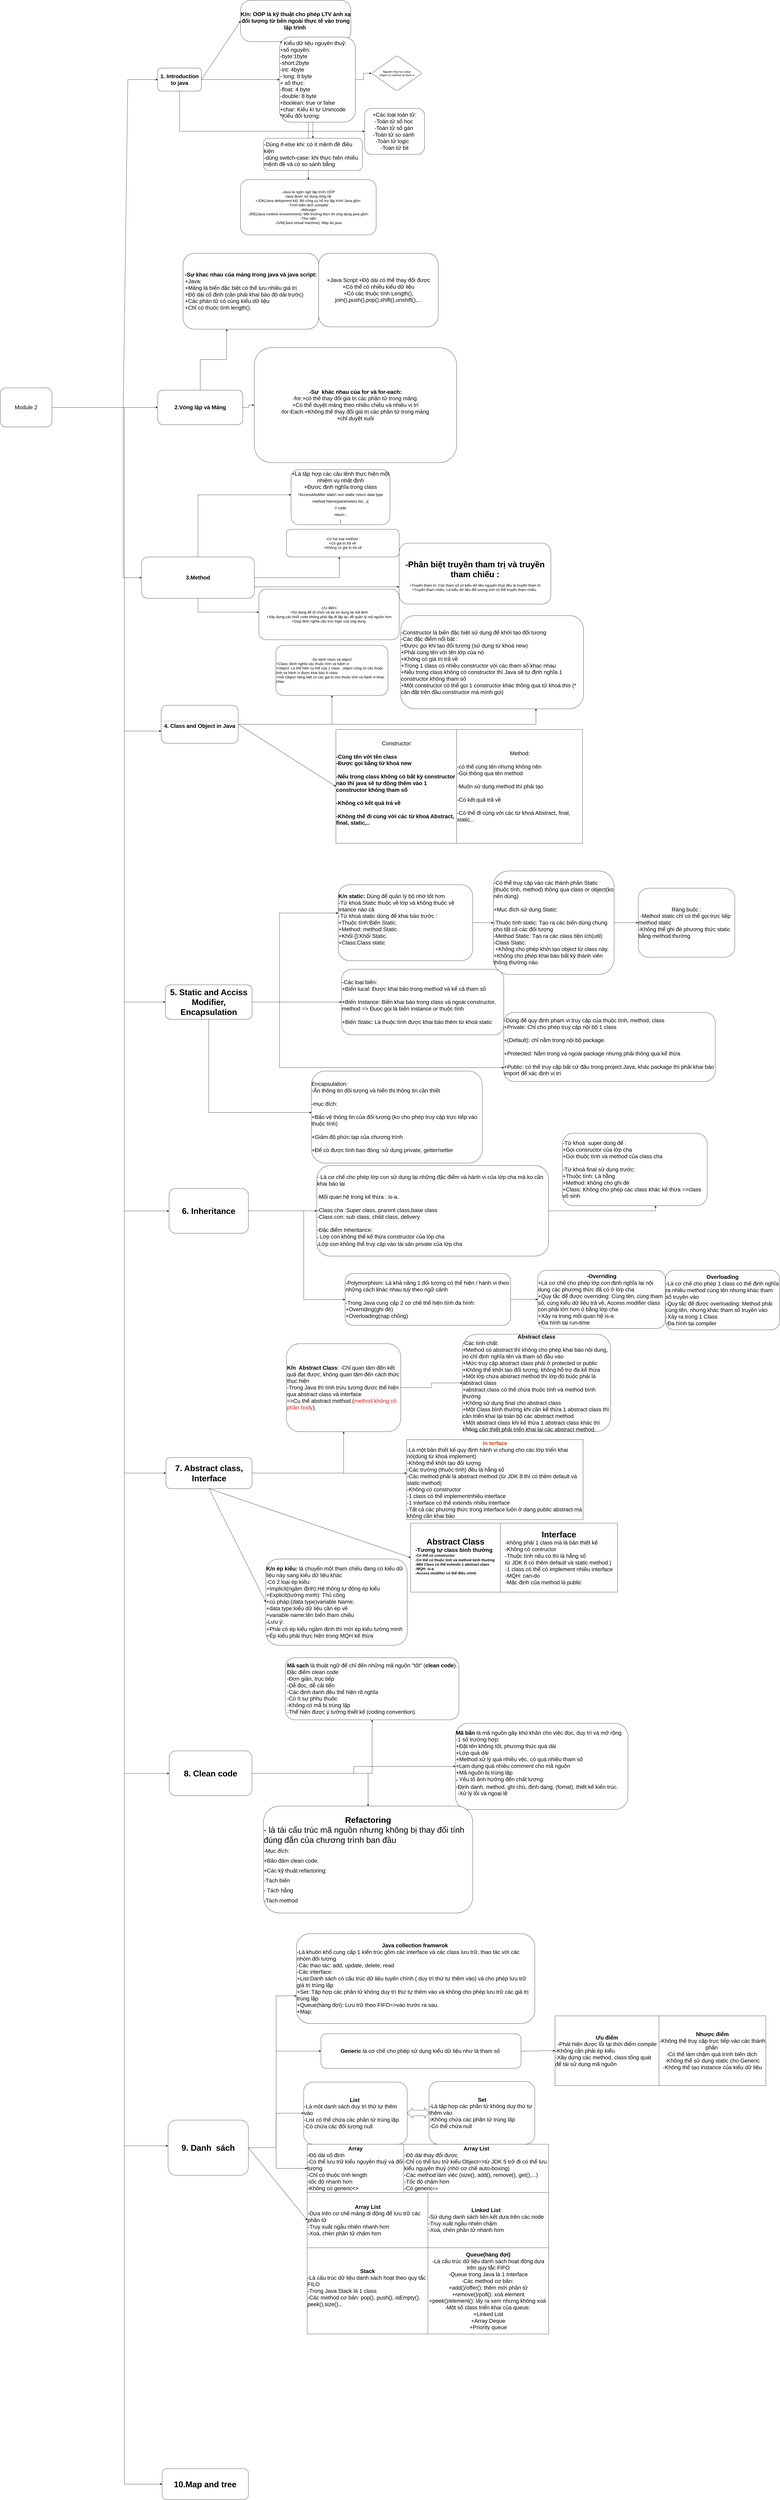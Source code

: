 <mxfile version="20.8.16" type="device"><diagram name="Page-1" id="TyBmaetNNdY5Tzod-gkI"><mxGraphModel dx="5079" dy="4374" grid="1" gridSize="15" guides="1" tooltips="1" connect="1" arrows="1" fold="1" page="1" pageScale="1" pageWidth="1169" pageHeight="827" math="0" shadow="0"><root><mxCell id="0"/><mxCell id="1" parent="0"/><mxCell id="Zhg1dpatJr-S98Y7JuOB-5" value="&lt;h1&gt;&lt;font style=&quot;font-size: 24px;&quot;&gt;K/n: OOP là kỹ thuật cho phép LTV ánh xạ đối tượng từ bên ngoài thực tế vào trong lập trình&amp;nbsp;&lt;/font&gt;&lt;/h1&gt;" style="rounded=1;whiteSpace=wrap;html=1;arcSize=25;labelBackgroundColor=none;labelBorderColor=none;shadow=0;glass=0;" parent="1" vertex="1"><mxGeometry x="-50" y="-1400" width="480" height="180" as="geometry"/></mxCell><mxCell id="8tiabNdw2CEeQHUozWih-4" value="" style="edgeStyle=orthogonalEdgeStyle;rounded=0;orthogonalLoop=1;jettySize=auto;html=1;" parent="1" source="Zhg1dpatJr-S98Y7JuOB-6" target="8tiabNdw2CEeQHUozWih-3" edge="1"><mxGeometry relative="1" as="geometry"/></mxCell><mxCell id="8tiabNdw2CEeQHUozWih-11" value="" style="edgeStyle=orthogonalEdgeStyle;rounded=0;orthogonalLoop=1;jettySize=auto;html=1;fontSize=24;exitX=1;exitY=0.5;exitDx=0;exitDy=0;" parent="1" source="Zhg1dpatJr-S98Y7JuOB-6" target="8tiabNdw2CEeQHUozWih-10" edge="1"><mxGeometry relative="1" as="geometry"><Array as="points"><mxPoint x="-560" y="370"/><mxPoint x="-560" y="1110"/></Array><mxPoint x="-1050" y="760" as="sourcePoint"/></mxGeometry></mxCell><mxCell id="8tiabNdw2CEeQHUozWih-28" value="" style="edgeStyle=orthogonalEdgeStyle;rounded=0;orthogonalLoop=1;jettySize=auto;html=1;exitX=1;exitY=0.5;exitDx=0;exitDy=0;" parent="1" source="Zhg1dpatJr-S98Y7JuOB-6" target="8tiabNdw2CEeQHUozWih-27" edge="1"><mxGeometry relative="1" as="geometry"><Array as="points"><mxPoint x="-555" y="370"/><mxPoint x="-555" y="1777"/></Array><mxPoint x="-1050" y="760" as="sourcePoint"/></mxGeometry></mxCell><mxCell id="8tiabNdw2CEeQHUozWih-58" value="" style="edgeStyle=orthogonalEdgeStyle;rounded=0;orthogonalLoop=1;jettySize=auto;html=1;fontSize=24;exitX=1;exitY=0.25;exitDx=0;exitDy=0;" parent="1" source="Zhg1dpatJr-S98Y7JuOB-6" target="8tiabNdw2CEeQHUozWih-57" edge="1"><mxGeometry relative="1" as="geometry"><Array as="points"><mxPoint x="-1049" y="370"/><mxPoint x="-555" y="370"/><mxPoint x="-555" y="2955"/></Array></mxGeometry></mxCell><mxCell id="8tiabNdw2CEeQHUozWih-74" value="" style="edgeStyle=orthogonalEdgeStyle;rounded=0;orthogonalLoop=1;jettySize=auto;html=1;fontSize=24;exitX=1;exitY=0.25;exitDx=0;exitDy=0;" parent="1" source="Zhg1dpatJr-S98Y7JuOB-6" target="8tiabNdw2CEeQHUozWih-73" edge="1"><mxGeometry relative="1" as="geometry"><Array as="points"><mxPoint x="-1049" y="370"/><mxPoint x="-555" y="370"/><mxPoint x="-555" y="3863"/></Array></mxGeometry></mxCell><mxCell id="8tiabNdw2CEeQHUozWih-90" value="" style="edgeStyle=orthogonalEdgeStyle;rounded=0;orthogonalLoop=1;jettySize=auto;html=1;fontSize=24;exitX=1;exitY=0.5;exitDx=0;exitDy=0;" parent="1" source="Zhg1dpatJr-S98Y7JuOB-6" target="8tiabNdw2CEeQHUozWih-89" edge="1"><mxGeometry relative="1" as="geometry"><Array as="points"><mxPoint x="-1049" y="370"/><mxPoint x="-555" y="370"/><mxPoint x="-555" y="5010"/></Array></mxGeometry></mxCell><mxCell id="V6GIZETxk0q46TcklZVO-8" value="" style="edgeStyle=orthogonalEdgeStyle;rounded=0;orthogonalLoop=1;jettySize=auto;html=1;fontSize=24;fontColor=#050505;exitX=1;exitY=0.25;exitDx=0;exitDy=0;" parent="1" source="Zhg1dpatJr-S98Y7JuOB-6" target="V6GIZETxk0q46TcklZVO-7" edge="1"><mxGeometry relative="1" as="geometry"><Array as="points"><mxPoint x="-1049" y="370"/><mxPoint x="-555" y="370"/><mxPoint x="-555" y="6308"/></Array></mxGeometry></mxCell><mxCell id="ZgAFSdvI10eyZjq5mSZ5-2" value="" style="edgeStyle=orthogonalEdgeStyle;rounded=0;orthogonalLoop=1;jettySize=auto;html=1;exitX=1;exitY=0.25;exitDx=0;exitDy=0;" parent="1" source="Zhg1dpatJr-S98Y7JuOB-6" target="ZgAFSdvI10eyZjq5mSZ5-1" edge="1"><mxGeometry relative="1" as="geometry"><Array as="points"><mxPoint x="-1049" y="370"/><mxPoint x="-555" y="370"/><mxPoint x="-555" y="7927"/></Array></mxGeometry></mxCell><mxCell id="hRwxo7yOTdl56_jiXTJ8-11" style="edgeStyle=orthogonalEdgeStyle;rounded=0;orthogonalLoop=1;jettySize=auto;html=1;fontSize=24;entryX=0;entryY=0.5;entryDx=0;entryDy=0;exitX=1;exitY=0.5;exitDx=0;exitDy=0;" edge="1" parent="1" source="Zhg1dpatJr-S98Y7JuOB-6" target="hRwxo7yOTdl56_jiXTJ8-10"><mxGeometry relative="1" as="geometry"><mxPoint x="-885" y="900" as="sourcePoint"/><mxPoint x="-1040" y="840" as="targetPoint"/><Array as="points"><mxPoint x="-555" y="370"/><mxPoint x="-555" y="9397"/></Array></mxGeometry></mxCell><mxCell id="Zhg1dpatJr-S98Y7JuOB-6" value="&lt;font style=&quot;font-size: 24px;&quot;&gt;Module 2&lt;br&gt;&lt;/font&gt;" style="rounded=1;whiteSpace=wrap;html=1;direction=east;" parent="1" vertex="1"><mxGeometry x="-1095" y="285" width="225" height="170" as="geometry"/></mxCell><mxCell id="Zhg1dpatJr-S98Y7JuOB-14" value="" style="edgeStyle=orthogonalEdgeStyle;rounded=0;orthogonalLoop=1;jettySize=auto;html=1;fontSize=24;entryX=0;entryY=0.5;entryDx=0;entryDy=0;movable=1;resizable=1;rotatable=1;deletable=1;editable=1;connectable=1;" parent="1" source="Zhg1dpatJr-S98Y7JuOB-7" target="Zhg1dpatJr-S98Y7JuOB-13" edge="1"><mxGeometry relative="1" as="geometry"/></mxCell><mxCell id="Zhg1dpatJr-S98Y7JuOB-16" value="" style="edgeStyle=orthogonalEdgeStyle;rounded=0;orthogonalLoop=1;jettySize=auto;html=1;fontSize=24;" parent="1" source="Zhg1dpatJr-S98Y7JuOB-7" target="Zhg1dpatJr-S98Y7JuOB-15" edge="1"><mxGeometry relative="1" as="geometry"><Array as="points"><mxPoint x="-315" y="-830"/></Array></mxGeometry></mxCell><mxCell id="Zhg1dpatJr-S98Y7JuOB-18" value="" style="edgeStyle=orthogonalEdgeStyle;rounded=0;orthogonalLoop=1;jettySize=auto;html=1;fontSize=24;" parent="1" source="Zhg1dpatJr-S98Y7JuOB-7" target="Zhg1dpatJr-S98Y7JuOB-17" edge="1"><mxGeometry relative="1" as="geometry"/></mxCell><mxCell id="Zhg1dpatJr-S98Y7JuOB-20" value="" style="edgeStyle=orthogonalEdgeStyle;rounded=0;orthogonalLoop=1;jettySize=auto;html=1;fontSize=24;" parent="1" source="Zhg1dpatJr-S98Y7JuOB-7" target="Zhg1dpatJr-S98Y7JuOB-19" edge="1"><mxGeometry relative="1" as="geometry"/></mxCell><mxCell id="Zhg1dpatJr-S98Y7JuOB-7" value="&lt;font style=&quot;font-size: 24px;&quot;&gt;&lt;b&gt;1. Introduction to java&lt;/b&gt;&lt;/font&gt;" style="rounded=1;whiteSpace=wrap;html=1;" parent="1" vertex="1"><mxGeometry x="-410" y="-1105" width="190" height="100" as="geometry"/></mxCell><mxCell id="Zhg1dpatJr-S98Y7JuOB-9" value="" style="endArrow=classic;html=1;rounded=0;fontSize=24;entryX=0;entryY=0.5;entryDx=0;entryDy=0;exitX=1;exitY=0.5;exitDx=0;exitDy=0;" parent="1" source="Zhg1dpatJr-S98Y7JuOB-6" target="Zhg1dpatJr-S98Y7JuOB-7" edge="1"><mxGeometry width="50" height="50" relative="1" as="geometry"><mxPoint x="-1020" y="370" as="sourcePoint"/><mxPoint x="-470" y="-90" as="targetPoint"/><Array as="points"><mxPoint x="-560" y="370"/><mxPoint x="-540" y="-1055"/></Array></mxGeometry></mxCell><mxCell id="Zhg1dpatJr-S98Y7JuOB-12" value="" style="endArrow=classic;html=1;rounded=0;fontSize=24;entryX=0;entryY=0.5;entryDx=0;entryDy=0;exitX=1;exitY=0.5;exitDx=0;exitDy=0;" parent="1" source="Zhg1dpatJr-S98Y7JuOB-7" target="Zhg1dpatJr-S98Y7JuOB-5" edge="1"><mxGeometry width="50" height="50" relative="1" as="geometry"><mxPoint x="-360" y="-930" as="sourcePoint"/><mxPoint x="-310" y="-980" as="targetPoint"/></mxGeometry></mxCell><mxCell id="Zhg1dpatJr-S98Y7JuOB-22" value="" style="edgeStyle=orthogonalEdgeStyle;rounded=0;orthogonalLoop=1;jettySize=auto;html=1;fontSize=24;" parent="1" source="Zhg1dpatJr-S98Y7JuOB-13" target="Zhg1dpatJr-S98Y7JuOB-21" edge="1"><mxGeometry relative="1" as="geometry"/></mxCell><mxCell id="Zhg1dpatJr-S98Y7JuOB-13" value="&lt;font style=&quot;font-size: 24px;&quot;&gt;* Kiểu dữ liệu nguyên thuỷ:&lt;br&gt;+số nguyên:&lt;br&gt;&lt;/font&gt;&lt;span style=&quot;font-size: 24px;&quot;&gt;-byte:1byte&lt;br&gt;-short:2byte&lt;br&gt;-int: 4byte&amp;nbsp;&lt;br&gt;- long: 8 byte&lt;br&gt;+ số thực:&lt;br&gt;-float: 4 byte&lt;br&gt;-double: 8 byte&lt;br&gt;+boolean: true or false&lt;br&gt;+char: Kiểu kí tự Unincode&lt;br&gt;*Kiểu đối tượng:&amp;nbsp;&amp;nbsp;&lt;/span&gt;" style="whiteSpace=wrap;html=1;rounded=1;align=left;" parent="1" vertex="1"><mxGeometry x="120" y="-1240" width="330" height="370" as="geometry"/></mxCell><mxCell id="Zhg1dpatJr-S98Y7JuOB-15" value="&lt;font style=&quot;font-size: 24px;&quot;&gt;+Các loại toán tử:&lt;br&gt;-Toán tử số học&amp;nbsp;&lt;br&gt;-Toán tử số gán&amp;nbsp;&lt;br&gt;-Toán tử so sánh&amp;nbsp;&lt;br&gt;-Toán tử logic&amp;nbsp; &amp;nbsp;&lt;br&gt;-Toán tử bit&lt;br&gt;&lt;/font&gt;" style="whiteSpace=wrap;html=1;rounded=1;" parent="1" vertex="1"><mxGeometry x="490" y="-930" width="260" height="200" as="geometry"/></mxCell><mxCell id="Zhg1dpatJr-S98Y7JuOB-17" value="&lt;font style=&quot;font-size: 24px;&quot;&gt;-Dùng if-else khi: có ít mệnh đề điều kiện&amp;nbsp;&lt;br&gt;-dùng switch-case: khi thực hiện nhiều mệnh đề và có so sánh bằng&lt;/font&gt;" style="whiteSpace=wrap;html=1;rounded=1;align=left;" parent="1" vertex="1"><mxGeometry x="50" y="-800" width="430" height="140" as="geometry"/></mxCell><mxCell id="Zhg1dpatJr-S98Y7JuOB-19" value="&lt;font size=&quot;3&quot;&gt;-Java là ngôn ngữ lập trình OOP&lt;br&gt;-Java được sử dụng rộng rãi&amp;nbsp;&lt;br&gt;+JDK(Java delopment kit): Bộ công cụ hỗ trợ lập trình Java gồm:&lt;br&gt;-Trình biên dịch compiler&lt;br&gt;-deburger&lt;br&gt;-JRE(Java runtime envisonment): Môi trường thực thi ứng dụng java gồm:&lt;br&gt;-Thư viện&lt;br&gt;-JVM(Java virtual machine): Máy ảo java&lt;br&gt;&lt;/font&gt;" style="whiteSpace=wrap;html=1;rounded=1;" parent="1" vertex="1"><mxGeometry x="-50" y="-620" width="590" height="240" as="geometry"/></mxCell><mxCell id="Zhg1dpatJr-S98Y7JuOB-21" value="&lt;div style=&quot;&quot;&gt;&lt;span style=&quot;background-color: initial;&quot;&gt;Nguyên thuỷ lưu value&lt;/span&gt;&lt;/div&gt;&lt;div style=&quot;&quot;&gt;&lt;span style=&quot;background-color: initial;&quot;&gt;Object có method và hành vi&lt;/span&gt;&lt;/div&gt;" style="rhombus;whiteSpace=wrap;html=1;align=center;rounded=1;" parent="1" vertex="1"><mxGeometry x="520" y="-1160" width="220" height="155" as="geometry"/></mxCell><mxCell id="8tiabNdw2CEeQHUozWih-6" value="" style="edgeStyle=orthogonalEdgeStyle;rounded=0;orthogonalLoop=1;jettySize=auto;html=1;fontSize=24;" parent="1" source="8tiabNdw2CEeQHUozWih-3" target="8tiabNdw2CEeQHUozWih-5" edge="1"><mxGeometry relative="1" as="geometry"><Array as="points"><mxPoint x="-225" y="162"/><mxPoint x="-110" y="162"/></Array></mxGeometry></mxCell><mxCell id="8tiabNdw2CEeQHUozWih-9" value="" style="edgeStyle=orthogonalEdgeStyle;rounded=0;orthogonalLoop=1;jettySize=auto;html=1;fontSize=24;" parent="1" source="8tiabNdw2CEeQHUozWih-3" target="8tiabNdw2CEeQHUozWih-8" edge="1"><mxGeometry relative="1" as="geometry"/></mxCell><mxCell id="8tiabNdw2CEeQHUozWih-3" value="&lt;font style=&quot;font-size: 24px;&quot;&gt;&lt;b&gt;2.Vòng lặp và Mảng&lt;/b&gt;&lt;/font&gt;" style="whiteSpace=wrap;html=1;rounded=1;" parent="1" vertex="1"><mxGeometry x="-410" y="295" width="370" height="150" as="geometry"/></mxCell><mxCell id="8tiabNdw2CEeQHUozWih-5" value="&lt;div style=&quot;text-align: justify;&quot;&gt;&lt;b style=&quot;font-size: 24px; background-color: initial;&quot;&gt;-Sự khac nhau của mảng trong java và java script:&lt;/b&gt;&lt;/div&gt;&lt;font style=&quot;&quot;&gt;&lt;span style=&quot;font-size: 24px;&quot;&gt;&lt;div style=&quot;text-align: justify;&quot;&gt;&lt;span style=&quot;background-color: initial;&quot;&gt;+Java:&lt;/span&gt;&lt;/div&gt;&lt;div style=&quot;text-align: justify;&quot;&gt;&lt;span style=&quot;background-color: initial;&quot;&gt;+Mảng là biến đặc biệt có thể lưu nhiều giá trị&amp;nbsp;&lt;/span&gt;&lt;/div&gt;&lt;/span&gt;&lt;span style=&quot;font-size: 24px;&quot;&gt;&lt;div style=&quot;text-align: justify;&quot;&gt;&lt;span style=&quot;background-color: initial;&quot;&gt;+Độ dài cố định (cần phải khai bào độ dài trước)&lt;/span&gt;&lt;/div&gt;&lt;/span&gt;&lt;span style=&quot;font-size: 24px;&quot;&gt;&lt;div style=&quot;text-align: justify;&quot;&gt;&lt;span style=&quot;background-color: initial;&quot;&gt;+Các phàn tử có cùng kiểu dữ liệu&lt;/span&gt;&lt;/div&gt;&lt;/span&gt;&lt;span style=&quot;font-size: 24px;&quot;&gt;&lt;div style=&quot;text-align: justify;&quot;&gt;&lt;span style=&quot;background-color: initial;&quot;&gt;+Chỉ có thuộc tính length().&lt;/span&gt;&lt;/div&gt;&lt;/span&gt;&lt;/font&gt;" style="whiteSpace=wrap;html=1;rounded=1;" parent="1" vertex="1"><mxGeometry x="-300" y="-300" width="590" height="330" as="geometry"/></mxCell><mxCell id="8tiabNdw2CEeQHUozWih-7" value="+Java Script:+Độ dài có thể thay đổi được&lt;br&gt;+Có thể có nhiều kiểu dữ liệu&lt;br&gt;+Có các thuộc tính Length(), join(),push(),pop(),shift(),unshift(),..." style="rounded=1;whiteSpace=wrap;html=1;fontSize=24;" parent="1" vertex="1"><mxGeometry x="290" y="-300" width="520" height="320" as="geometry"/></mxCell><mxCell id="8tiabNdw2CEeQHUozWih-8" value="&lt;font style=&quot;font-size: 24px;&quot;&gt;&lt;b&gt;-Sự&amp;nbsp; khác nhau của for và for-each:&lt;/b&gt;&lt;br&gt;-for:+có thể thay đổi giá trị các phần tử trong mảng&amp;nbsp;&lt;br&gt;+Có thể duyệt mảng theo nhiều chiều và nhiều vị trí&lt;br&gt;-for-Each:+Không thể thay đổi giá trị các phần tử trong mảng&amp;nbsp;&lt;br&gt;+chỉ duyệt xuôi&lt;br&gt;&lt;/font&gt;" style="whiteSpace=wrap;html=1;rounded=1;" parent="1" vertex="1"><mxGeometry x="10" y="110" width="880" height="500" as="geometry"/></mxCell><mxCell id="8tiabNdw2CEeQHUozWih-19" value="" style="edgeStyle=orthogonalEdgeStyle;rounded=0;orthogonalLoop=1;jettySize=auto;html=1;fontSize=24;" parent="1" source="8tiabNdw2CEeQHUozWih-10" target="8tiabNdw2CEeQHUozWih-18" edge="1"><mxGeometry relative="1" as="geometry"><Array as="points"><mxPoint x="-235" y="750"/></Array></mxGeometry></mxCell><mxCell id="8tiabNdw2CEeQHUozWih-22" value="" style="edgeStyle=orthogonalEdgeStyle;rounded=0;orthogonalLoop=1;jettySize=auto;html=1;fontSize=24;" parent="1" source="8tiabNdw2CEeQHUozWih-10" target="8tiabNdw2CEeQHUozWih-21" edge="1"><mxGeometry relative="1" as="geometry"><Array as="points"><mxPoint x="380" y="1110"/></Array></mxGeometry></mxCell><mxCell id="8tiabNdw2CEeQHUozWih-24" value="" style="edgeStyle=orthogonalEdgeStyle;rounded=0;orthogonalLoop=1;jettySize=auto;html=1;fontSize=24;" parent="1" source="8tiabNdw2CEeQHUozWih-10" target="8tiabNdw2CEeQHUozWih-23" edge="1"><mxGeometry relative="1" as="geometry"><Array as="points"><mxPoint x="-235" y="1260"/></Array></mxGeometry></mxCell><mxCell id="8tiabNdw2CEeQHUozWih-26" value="" style="edgeStyle=orthogonalEdgeStyle;rounded=0;orthogonalLoop=1;jettySize=auto;html=1;fontSize=24;" parent="1" source="8tiabNdw2CEeQHUozWih-10" target="8tiabNdw2CEeQHUozWih-25" edge="1"><mxGeometry relative="1" as="geometry"><Array as="points"><mxPoint x="250" y="1150"/><mxPoint x="250" y="1150"/></Array></mxGeometry></mxCell><mxCell id="8tiabNdw2CEeQHUozWih-10" value="&lt;h1&gt;3.Method&lt;/h1&gt;" style="whiteSpace=wrap;html=1;rounded=1;" parent="1" vertex="1"><mxGeometry x="-480" y="1020" width="490" height="180" as="geometry"/></mxCell><mxCell id="8tiabNdw2CEeQHUozWih-18" value="&lt;font style=&quot;&quot;&gt;&lt;span style=&quot;font-size: 24px;&quot;&gt;+Là tập hợp các câu lệnh thực hiện một nhiệm vụ nhất định&lt;/span&gt;&lt;br&gt;&lt;span style=&quot;font-size: 24px;&quot;&gt;+Đươc định nghĩa trong class&lt;/span&gt;&lt;br&gt;&lt;span style=&quot;font-size: 20px;&quot;&gt;&lt;sub&gt;*AccessModifier static\ non stattic return data type method Name(parameters list,..){&lt;br&gt;// code&lt;br&gt;return ;&lt;br&gt;}&lt;/sub&gt;&lt;/span&gt;&lt;br&gt;&lt;/font&gt;" style="whiteSpace=wrap;html=1;rounded=1;" parent="1" vertex="1"><mxGeometry x="170" y="640" width="430" height="240" as="geometry"/></mxCell><mxCell id="8tiabNdw2CEeQHUozWih-21" value="&lt;font size=&quot;3&quot;&gt;-Có hai loại method :&lt;br&gt;+Có giá trị trả về&amp;nbsp;&lt;br&gt;+Không có giá trị trả về&lt;br&gt;&lt;/font&gt;" style="whiteSpace=wrap;html=1;rounded=1;" parent="1" vertex="1"><mxGeometry x="150" y="900" width="490" height="120" as="geometry"/></mxCell><mxCell id="8tiabNdw2CEeQHUozWih-23" value="&lt;font size=&quot;3&quot;&gt;-Ưu điểm:&lt;br&gt;+Sử dụng để tổ chức và tái sử dụng lại mã lệnh&lt;br&gt;+Xây dựng các khối code không phải lặp đi lặp lại, dễ quản lý mã nguồn hơn&lt;br&gt;+Giúp định nghĩa cấu trúc logic của úng dụng&amp;nbsp;&lt;br&gt;&lt;/font&gt;" style="whiteSpace=wrap;html=1;rounded=1;" parent="1" vertex="1"><mxGeometry x="30" y="1160" width="610" height="220" as="geometry"/></mxCell><mxCell id="8tiabNdw2CEeQHUozWih-25" value="&lt;h1&gt;&lt;font style=&quot;font-size: 36px;&quot;&gt;-Phân biệt truyền tham trị và truyền tham chiếu :&lt;/font&gt;&lt;/h1&gt;&lt;div&gt;&lt;font size=&quot;3&quot;&gt;+Truyền tham trị :Các tham số có kiểu dữ liệu nguyên thuỷ đều là truyền tham trị&lt;/font&gt;&lt;/div&gt;&lt;div&gt;&lt;font size=&quot;3&quot;&gt;+Truyền tham chiếu: Là kiểu dữ liệu đối tượng mới có thể truyền tham chiếu.&amp;nbsp;&lt;/font&gt;&lt;/div&gt;" style="whiteSpace=wrap;html=1;rounded=1;" parent="1" vertex="1"><mxGeometry x="640" y="960" width="660" height="265" as="geometry"/></mxCell><mxCell id="8tiabNdw2CEeQHUozWih-30" value="" style="edgeStyle=orthogonalEdgeStyle;rounded=0;orthogonalLoop=1;jettySize=auto;html=1;fontSize=24;" parent="1" source="8tiabNdw2CEeQHUozWih-27" target="8tiabNdw2CEeQHUozWih-29" edge="1"><mxGeometry relative="1" as="geometry"/></mxCell><mxCell id="8tiabNdw2CEeQHUozWih-32" value="" style="edgeStyle=orthogonalEdgeStyle;rounded=0;orthogonalLoop=1;jettySize=auto;html=1;fontSize=24;" parent="1" source="8tiabNdw2CEeQHUozWih-27" target="8tiabNdw2CEeQHUozWih-31" edge="1"><mxGeometry relative="1" as="geometry"><Array as="points"><mxPoint x="1235" y="1748"/></Array></mxGeometry></mxCell><mxCell id="8tiabNdw2CEeQHUozWih-27" value="&lt;hr id=&quot;null&quot;&gt;&lt;b&gt;&lt;font style=&quot;font-size: 24px;&quot;&gt;4. Class and Object in Java&lt;/font&gt;&lt;/b&gt;" style="whiteSpace=wrap;html=1;rounded=1;" parent="1" vertex="1"><mxGeometry x="-395" y="1665" width="335" height="165" as="geometry"/></mxCell><mxCell id="8tiabNdw2CEeQHUozWih-29" value="&lt;div style=&quot;&quot;&gt;&lt;span style=&quot;font-size: medium; background-color: initial;&quot;&gt;-So sánh class và object:&lt;/span&gt;&lt;/div&gt;&lt;font size=&quot;3&quot;&gt;&lt;div style=&quot;text-align: left;&quot;&gt;&lt;span style=&quot;background-color: initial;&quot;&gt;+Class: Định nghĩa các thuộc tính và hành vi&lt;/span&gt;&lt;/div&gt;&lt;div style=&quot;text-align: left;&quot;&gt;&lt;span style=&quot;background-color: initial;&quot;&gt;+Object: Là thể hiện cụ thể của 1 class , object cũng có các thuộc tính và hành vi được khai báo ở class&lt;/span&gt;&lt;/div&gt;&lt;div style=&quot;text-align: left;&quot;&gt;&lt;span style=&quot;background-color: initial;&quot;&gt;+mỗi Object riêng biệt có các giá trị cho thuộc tính và hành vi khac nhau&lt;/span&gt;&lt;/div&gt;&lt;/font&gt;" style="whiteSpace=wrap;html=1;rounded=1;" parent="1" vertex="1"><mxGeometry x="103.93" y="1404.32" width="487.5" height="217.5" as="geometry"/></mxCell><mxCell id="8tiabNdw2CEeQHUozWih-31" value="&lt;div style=&quot;text-align: left;&quot;&gt;&lt;span style=&quot;font-size: 24px; background-color: initial;&quot;&gt;-Constructor là biến đặc biệt sử dụng để khởi tạo đối tượng&lt;/span&gt;&lt;/div&gt;&lt;font style=&quot;font-size: 24px;&quot;&gt;&lt;div style=&quot;text-align: left;&quot;&gt;&lt;span style=&quot;background-color: initial;&quot;&gt;-Các đặc điểm nổi bật :&lt;/span&gt;&lt;/div&gt;&lt;div style=&quot;text-align: left;&quot;&gt;&lt;span style=&quot;background-color: initial;&quot;&gt;+Được gọi khi tạo đối tượng (sử dụng từ khoá new)&lt;/span&gt;&lt;/div&gt;&lt;div style=&quot;text-align: left;&quot;&gt;&lt;span style=&quot;background-color: initial;&quot;&gt;+Phải cùng tên với tên lớp của nó&lt;/span&gt;&lt;/div&gt;&lt;div style=&quot;text-align: left;&quot;&gt;&lt;span style=&quot;background-color: initial;&quot;&gt;+Không có giá trị trả về&amp;nbsp;&lt;/span&gt;&lt;/div&gt;&lt;div style=&quot;text-align: left;&quot;&gt;&lt;span style=&quot;background-color: initial;&quot;&gt;+Trong 1 class có nhiều constructor với các tham số khac nhau&amp;nbsp;&lt;/span&gt;&lt;/div&gt;&lt;div style=&quot;text-align: left;&quot;&gt;&lt;span style=&quot;background-color: initial;&quot;&gt;+Nếu trong class không có constructor thì Java sẽ tự định nghĩa 1 constructor không tham số&amp;nbsp;&lt;/span&gt;&lt;/div&gt;&lt;div style=&quot;text-align: left;&quot;&gt;&lt;span style=&quot;background-color: initial;&quot;&gt;+Một constructor có thể gọi 1 constructor khác thông qua tử khoá this (* cần đặt trên đầu constructor mà mình gọi)&lt;/span&gt;&lt;/div&gt;&lt;/font&gt;" style="whiteSpace=wrap;html=1;rounded=1;" parent="1" vertex="1"><mxGeometry x="647" y="1275" width="795" height="405" as="geometry"/></mxCell><mxCell id="8tiabNdw2CEeQHUozWih-53" value="Constructor:&lt;br&gt;&lt;br style=&quot;padding: 0px; margin: 0px; font-weight: 700;&quot;&gt;&lt;div style=&quot;text-align: left;&quot;&gt;&lt;span style=&quot;font-weight: 700; background-color: initial;&quot;&gt;-Cùng tên với tên class&lt;/span&gt;&lt;/div&gt;&lt;div style=&quot;text-align: left;&quot;&gt;&lt;span style=&quot;font-weight: 700; background-color: initial;&quot;&gt;-Được gọi bằng từ khoá new&lt;/span&gt;&lt;/div&gt;&lt;div style=&quot;text-align: left;&quot;&gt;&lt;br&gt;&lt;/div&gt;&lt;div style=&quot;text-align: left;&quot;&gt;&lt;span style=&quot;font-weight: 700; background-color: initial;&quot;&gt;-Nếu trong class không có bất kỳ constructor nào thì java sẽ tự động thêm vào 1 constructor không tham số&lt;/span&gt;&lt;/div&gt;&lt;div style=&quot;text-align: left;&quot;&gt;&lt;span style=&quot;font-weight: 700; background-color: initial;&quot;&gt;&lt;br&gt;&lt;/span&gt;&lt;/div&gt;&lt;div style=&quot;text-align: left;&quot;&gt;&lt;span style=&quot;font-weight: 700; background-color: initial;&quot;&gt;-Không có kết quả trả về&amp;nbsp;&lt;/span&gt;&lt;/div&gt;&lt;div style=&quot;text-align: left;&quot;&gt;&lt;span style=&quot;font-weight: 700; background-color: initial;&quot;&gt;&lt;br&gt;&lt;/span&gt;&lt;/div&gt;&lt;div style=&quot;text-align: left;&quot;&gt;&lt;span style=&quot;font-weight: 700; background-color: initial;&quot;&gt;-Không thể đi cùng với các từ khoá Abstract, final, static,..&lt;/span&gt;&lt;/div&gt;&lt;div style=&quot;text-align: left;&quot;&gt;&lt;br&gt;&lt;/div&gt;" style="rounded=0;whiteSpace=wrap;html=1;fontSize=24;" parent="1" vertex="1"><mxGeometry x="365" y="1770" width="530" height="495" as="geometry"/></mxCell><mxCell id="8tiabNdw2CEeQHUozWih-54" value="&lt;div style=&quot;text-align: center;&quot;&gt;&lt;span style=&quot;background-color: initial;&quot;&gt;Method:&lt;/span&gt;&lt;/div&gt;&lt;br&gt;-có thể cùng tên nhưng không nên&lt;br&gt;&lt;div style=&quot;&quot;&gt;-Gọi thông qua tên method&lt;/div&gt;&lt;div style=&quot;&quot;&gt;&lt;br&gt;&lt;/div&gt;&lt;div style=&quot;&quot;&gt;-Muốn sử dụng method thì phải tạo&amp;nbsp;&lt;/div&gt;&lt;div style=&quot;&quot;&gt;&lt;br&gt;&lt;/div&gt;&lt;div style=&quot;&quot;&gt;-Có kết quả trả về&amp;nbsp;&lt;/div&gt;&lt;div style=&quot;&quot;&gt;&lt;br&gt;&lt;/div&gt;-Có thể đi cùng với các từ khoá Abstract, final, static,.." style="rounded=0;whiteSpace=wrap;html=1;fontSize=24;align=left;" parent="1" vertex="1"><mxGeometry x="890" y="1770" width="547.5" height="495" as="geometry"/></mxCell><mxCell id="8tiabNdw2CEeQHUozWih-55" value="" style="endArrow=classic;html=1;rounded=0;fontSize=24;exitX=1;exitY=0.5;exitDx=0;exitDy=0;entryX=0;entryY=0.5;entryDx=0;entryDy=0;" parent="1" source="8tiabNdw2CEeQHUozWih-27" target="8tiabNdw2CEeQHUozWih-53" edge="1"><mxGeometry width="50" height="50" relative="1" as="geometry"><mxPoint x="540" y="1835" as="sourcePoint"/><mxPoint x="590" y="1785" as="targetPoint"/></mxGeometry></mxCell><mxCell id="8tiabNdw2CEeQHUozWih-60" value="" style="edgeStyle=orthogonalEdgeStyle;rounded=0;orthogonalLoop=1;jettySize=auto;html=1;fontSize=36;" parent="1" source="8tiabNdw2CEeQHUozWih-57" target="8tiabNdw2CEeQHUozWih-59" edge="1"><mxGeometry relative="1" as="geometry"><Array as="points"><mxPoint x="120" y="2955"/><mxPoint x="120" y="2568"/></Array></mxGeometry></mxCell><mxCell id="8tiabNdw2CEeQHUozWih-66" value="" style="edgeStyle=orthogonalEdgeStyle;rounded=0;orthogonalLoop=1;jettySize=auto;html=1;fontSize=24;" parent="1" source="8tiabNdw2CEeQHUozWih-57" target="8tiabNdw2CEeQHUozWih-65" edge="1"><mxGeometry relative="1" as="geometry"/></mxCell><mxCell id="8tiabNdw2CEeQHUozWih-68" value="" style="edgeStyle=orthogonalEdgeStyle;rounded=0;orthogonalLoop=1;jettySize=auto;html=1;fontSize=24;" parent="1" source="8tiabNdw2CEeQHUozWih-57" target="8tiabNdw2CEeQHUozWih-67" edge="1"><mxGeometry relative="1" as="geometry"><Array as="points"><mxPoint x="120" y="2955"/><mxPoint x="120" y="3240"/></Array></mxGeometry></mxCell><mxCell id="8tiabNdw2CEeQHUozWih-71" value="" style="edgeStyle=orthogonalEdgeStyle;rounded=0;orthogonalLoop=1;jettySize=auto;html=1;fontSize=24;" parent="1" source="8tiabNdw2CEeQHUozWih-57" target="8tiabNdw2CEeQHUozWih-70" edge="1"><mxGeometry relative="1" as="geometry"><Array as="points"><mxPoint x="-188" y="3435"/></Array></mxGeometry></mxCell><mxCell id="8tiabNdw2CEeQHUozWih-57" value="&lt;font style=&quot;font-size: 36px;&quot;&gt;&lt;b&gt;5. Static and Acciss Modifier, Encapsulation&lt;/b&gt;&lt;/font&gt;" style="whiteSpace=wrap;html=1;rounded=1;" parent="1" vertex="1"><mxGeometry x="-377" y="2880" width="377.5" height="150" as="geometry"/></mxCell><mxCell id="8tiabNdw2CEeQHUozWih-62" value="" style="edgeStyle=orthogonalEdgeStyle;rounded=0;orthogonalLoop=1;jettySize=auto;html=1;fontSize=24;" parent="1" source="8tiabNdw2CEeQHUozWih-59" target="8tiabNdw2CEeQHUozWih-61" edge="1"><mxGeometry relative="1" as="geometry"/></mxCell><mxCell id="8tiabNdw2CEeQHUozWih-59" value="&lt;div style=&quot;text-align: left;&quot;&gt;&lt;b style=&quot;font-size: 24px; background-color: initial;&quot;&gt;K/n static: &lt;/b&gt;&lt;span style=&quot;font-size: 24px; background-color: initial;&quot;&gt;Dùng để quản lý bộ nhớ tốt hơn&amp;nbsp;&lt;/span&gt;&lt;/div&gt;&lt;font style=&quot;font-size: 24px;&quot;&gt;&lt;div style=&quot;text-align: left;&quot;&gt;&lt;span style=&quot;background-color: initial;&quot;&gt;-Từ khoá Static thuộc về lớp và không thuộc về intance nào cả&amp;nbsp;&lt;/span&gt;&lt;/div&gt;&lt;div style=&quot;text-align: left;&quot;&gt;&lt;span style=&quot;background-color: initial;&quot;&gt;-Từ khoá static dùng để khai báo trước :&lt;/span&gt;&lt;/div&gt;&lt;div style=&quot;text-align: left;&quot;&gt;&lt;span style=&quot;background-color: initial;&quot;&gt;+Thuộc tính:Biến Static.&lt;/span&gt;&lt;/div&gt;&lt;div style=&quot;text-align: left;&quot;&gt;&lt;span style=&quot;background-color: initial;&quot;&gt;+Method: method Static.&lt;/span&gt;&lt;/div&gt;&lt;div style=&quot;text-align: left;&quot;&gt;&lt;span style=&quot;background-color: initial;&quot;&gt;+Khối {}:Khối Static.&lt;/span&gt;&lt;/div&gt;&lt;div style=&quot;text-align: left;&quot;&gt;&lt;span style=&quot;background-color: initial;&quot;&gt;+Class:Class static&lt;/span&gt;&lt;/div&gt;&lt;div style=&quot;text-align: left;&quot;&gt;&lt;span style=&quot;background-color: initial;&quot;&gt;&lt;br&gt;&lt;/span&gt;&lt;/div&gt;&lt;/font&gt;" style="whiteSpace=wrap;html=1;rounded=1;" parent="1" vertex="1"><mxGeometry x="375" y="2445" width="585" height="330" as="geometry"/></mxCell><mxCell id="8tiabNdw2CEeQHUozWih-64" value="" style="edgeStyle=orthogonalEdgeStyle;rounded=0;orthogonalLoop=1;jettySize=auto;html=1;fontSize=24;" parent="1" source="8tiabNdw2CEeQHUozWih-61" target="8tiabNdw2CEeQHUozWih-63" edge="1"><mxGeometry relative="1" as="geometry"/></mxCell><mxCell id="8tiabNdw2CEeQHUozWih-61" value="&lt;div style=&quot;text-align: left;&quot;&gt;&lt;span style=&quot;font-size: 24px; background-color: initial;&quot;&gt;-Có thể truy cập vào các thành phần Static (thuộc tính, method) thông qua class or object(ko nên dùng)&lt;/span&gt;&lt;/div&gt;&lt;div style=&quot;text-align: left;&quot;&gt;&lt;span style=&quot;font-size: 24px; background-color: initial;&quot;&gt;&lt;br&gt;&lt;/span&gt;&lt;/div&gt;&lt;font style=&quot;font-size: 24px;&quot;&gt;&lt;div style=&quot;text-align: left;&quot;&gt;&lt;span style=&quot;background-color: initial;&quot;&gt;+Mục đích sử dụng Static:&lt;/span&gt;&lt;/div&gt;&lt;div style=&quot;text-align: left;&quot;&gt;&lt;span style=&quot;background-color: initial;&quot;&gt;&lt;br&gt;&lt;/span&gt;&lt;/div&gt;&lt;div style=&quot;text-align: left;&quot;&gt;&lt;span style=&quot;background-color: initial;&quot;&gt;-Thuộc tính static: Tạo ra các biến dùng chung cho tất cả các đối tượng&amp;nbsp;&lt;/span&gt;&lt;/div&gt;&lt;div style=&quot;text-align: left;&quot;&gt;&lt;span style=&quot;background-color: initial;&quot;&gt;-Method Static: Tạo ra các class tiện ích(util)&lt;/span&gt;&lt;/div&gt;&lt;div style=&quot;text-align: left;&quot;&gt;&lt;span style=&quot;background-color: initial;&quot;&gt;-Class Static:&lt;/span&gt;&lt;/div&gt;&lt;div style=&quot;text-align: left;&quot;&gt;&lt;span style=&quot;background-color: initial;&quot;&gt;&amp;nbsp;+Không cho phép khởi tạo object từ class này.&lt;/span&gt;&lt;/div&gt;&lt;div style=&quot;text-align: left;&quot;&gt;&lt;span style=&quot;background-color: initial;&quot;&gt;+Không cho phép khai báo bất kỳ thành viên thông thường nào&amp;nbsp;&lt;/span&gt;&lt;/div&gt;&lt;/font&gt;" style="whiteSpace=wrap;html=1;rounded=1;" parent="1" vertex="1"><mxGeometry x="1050" y="2385" width="525" height="450" as="geometry"/></mxCell><mxCell id="8tiabNdw2CEeQHUozWih-63" value="&lt;font style=&quot;font-size: 24px;&quot;&gt;Ràng buộc :&lt;br&gt;&lt;div style=&quot;text-align: left;&quot;&gt;&lt;span style=&quot;background-color: initial;&quot;&gt;&amp;nbsp;-Method static chỉ có thể gọi trực tiếp method static&lt;/span&gt;&lt;/div&gt;&lt;div style=&quot;text-align: left;&quot;&gt;&lt;span style=&quot;background-color: initial;&quot;&gt;-Không thể ghi đè phương thức static bằng method thường&lt;/span&gt;&lt;/div&gt;&lt;/font&gt;" style="whiteSpace=wrap;html=1;rounded=1;" parent="1" vertex="1"><mxGeometry x="1680" y="2460" width="420" height="300" as="geometry"/></mxCell><mxCell id="8tiabNdw2CEeQHUozWih-65" value="&lt;div style=&quot;text-align: left;&quot;&gt;&lt;span style=&quot;font-size: 24px; background-color: initial;&quot;&gt;-Các loại biến:&amp;nbsp;&lt;/span&gt;&lt;/div&gt;&lt;font style=&quot;font-size: 24px;&quot;&gt;&lt;div style=&quot;text-align: left;&quot;&gt;&lt;span style=&quot;background-color: initial;&quot;&gt;+Biến lucal: Được khai báo trong method và kể cả tham số&lt;/span&gt;&lt;/div&gt;&lt;div style=&quot;text-align: left;&quot;&gt;&lt;span style=&quot;background-color: initial;&quot;&gt;&lt;br&gt;&lt;/span&gt;&lt;/div&gt;&lt;div style=&quot;text-align: left;&quot;&gt;&lt;span style=&quot;background-color: initial;&quot;&gt;+Biến Instance: Biến khai báo trong class và ngoài constructor, method =&amp;gt; Đuọc gọi là biến instance or thuộc tính&lt;/span&gt;&lt;/div&gt;&lt;div style=&quot;text-align: left;&quot;&gt;&lt;span style=&quot;background-color: initial;&quot;&gt;&lt;br&gt;&lt;/span&gt;&lt;/div&gt;&lt;div style=&quot;text-align: left;&quot;&gt;&lt;span style=&quot;background-color: initial;&quot;&gt;+Biến Static: Là thuộc tính được khai báo thêm từ khoá static&lt;/span&gt;&lt;/div&gt;&lt;/font&gt;" style="whiteSpace=wrap;html=1;rounded=1;" parent="1" vertex="1"><mxGeometry x="390" y="2812.5" width="705" height="285" as="geometry"/></mxCell><mxCell id="8tiabNdw2CEeQHUozWih-67" value="&lt;div style=&quot;text-align: left;&quot;&gt;&lt;span style=&quot;font-size: 24px; background-color: initial;&quot;&gt;-Dùng để quy định phạm vi truy cập của thuộc tính, method, class&lt;/span&gt;&lt;/div&gt;&lt;font style=&quot;font-size: 24px;&quot;&gt;&lt;div style=&quot;text-align: left;&quot;&gt;&lt;span style=&quot;background-color: initial;&quot;&gt;+Private: Chỉ cho phép truy cập nội bộ 1 class&lt;/span&gt;&lt;/div&gt;&lt;div style=&quot;text-align: left;&quot;&gt;&lt;span style=&quot;background-color: initial;&quot;&gt;&lt;br&gt;&lt;/span&gt;&lt;/div&gt;&lt;div style=&quot;text-align: left;&quot;&gt;&lt;span style=&quot;background-color: initial;&quot;&gt;+(Default): chỉ nằm trong nội bộ package.&lt;/span&gt;&lt;/div&gt;&lt;div style=&quot;text-align: left;&quot;&gt;&lt;span style=&quot;background-color: initial;&quot;&gt;&lt;br&gt;&lt;/span&gt;&lt;/div&gt;&lt;div style=&quot;text-align: left;&quot;&gt;&lt;span style=&quot;background-color: initial;&quot;&gt;+Protected: Nằm trong và ngoài package nhưng phải thông qua kế thừa&lt;/span&gt;&lt;/div&gt;&lt;div style=&quot;text-align: left;&quot;&gt;&lt;span style=&quot;background-color: initial;&quot;&gt;&lt;br&gt;&lt;/span&gt;&lt;/div&gt;&lt;div style=&quot;text-align: left;&quot;&gt;&lt;span style=&quot;background-color: initial;&quot;&gt;+Public: có thể truy cập bất cứ đâu trong project.Java, khác package thì phải khai báo import để xác định vị trí&amp;nbsp;&lt;/span&gt;&lt;/div&gt;&lt;/font&gt;" style="whiteSpace=wrap;html=1;rounded=1;" parent="1" vertex="1"><mxGeometry x="1095" y="3000" width="920" height="300" as="geometry"/></mxCell><mxCell id="8tiabNdw2CEeQHUozWih-70" value="&lt;div style=&quot;text-align: left;&quot;&gt;&lt;span style=&quot;font-size: 24px; background-color: initial;&quot;&gt;Encapsulation:&lt;/span&gt;&lt;/div&gt;&lt;font style=&quot;font-size: 24px;&quot;&gt;&lt;div style=&quot;text-align: left;&quot;&gt;&lt;span style=&quot;background-color: initial;&quot;&gt;-Ẩn thông tin đối tượng và hiển thị thông tin cần thiết&amp;nbsp;&lt;/span&gt;&lt;/div&gt;&lt;div style=&quot;text-align: left;&quot;&gt;&lt;span style=&quot;background-color: initial;&quot;&gt;&lt;br&gt;&lt;/span&gt;&lt;/div&gt;&lt;div style=&quot;text-align: left;&quot;&gt;&lt;span style=&quot;background-color: initial;&quot;&gt;-mục đích:&lt;/span&gt;&lt;/div&gt;&lt;div style=&quot;text-align: left;&quot;&gt;&lt;span style=&quot;background-color: initial;&quot;&gt;&lt;br&gt;&lt;/span&gt;&lt;/div&gt;&lt;div style=&quot;text-align: left;&quot;&gt;&lt;span style=&quot;background-color: initial;&quot;&gt;+Bảo vệ thông tin của đối tượng (ko cho phép truy cập trực tiếp vào thuộc tính)&lt;/span&gt;&lt;/div&gt;&lt;div style=&quot;text-align: left;&quot;&gt;&lt;span style=&quot;background-color: initial;&quot;&gt;&lt;br&gt;&lt;/span&gt;&lt;/div&gt;&lt;div style=&quot;text-align: left;&quot;&gt;&lt;span style=&quot;background-color: initial;&quot;&gt;+Giảm độ phức tạp của chương trình&amp;nbsp;&lt;/span&gt;&lt;/div&gt;&lt;div style=&quot;text-align: left;&quot;&gt;&lt;span style=&quot;background-color: initial;&quot;&gt;&lt;br&gt;&lt;/span&gt;&lt;/div&gt;&lt;div style=&quot;text-align: left;&quot;&gt;&lt;span style=&quot;background-color: initial;&quot;&gt;+Để có được tính bao đóng :sử dụng private, getter/setter&lt;/span&gt;&lt;/div&gt;&lt;/font&gt;" style="whiteSpace=wrap;html=1;rounded=1;" parent="1" vertex="1"><mxGeometry x="258.38" y="3255" width="743.25" height="400" as="geometry"/></mxCell><mxCell id="8tiabNdw2CEeQHUozWih-76" value="" style="edgeStyle=orthogonalEdgeStyle;rounded=0;orthogonalLoop=1;jettySize=auto;html=1;fontSize=36;" parent="1" source="8tiabNdw2CEeQHUozWih-73" target="8tiabNdw2CEeQHUozWih-75" edge="1"><mxGeometry relative="1" as="geometry"/></mxCell><mxCell id="8tiabNdw2CEeQHUozWih-80" value="" style="edgeStyle=orthogonalEdgeStyle;rounded=0;orthogonalLoop=1;jettySize=auto;html=1;fontSize=24;" parent="1" source="8tiabNdw2CEeQHUozWih-73" target="8tiabNdw2CEeQHUozWih-79" edge="1"><mxGeometry relative="1" as="geometry"><Array as="points"><mxPoint x="225" y="3863"/><mxPoint x="225" y="4248"/></Array></mxGeometry></mxCell><mxCell id="8tiabNdw2CEeQHUozWih-73" value="&lt;font style=&quot;font-size: 36px;&quot;&gt;&lt;b&gt;6. Inheritance&lt;/b&gt;&lt;/font&gt;" style="whiteSpace=wrap;html=1;rounded=1;" parent="1" vertex="1"><mxGeometry x="-360.75" y="3765" width="345" height="195" as="geometry"/></mxCell><mxCell id="8tiabNdw2CEeQHUozWih-78" value="" style="edgeStyle=orthogonalEdgeStyle;rounded=0;orthogonalLoop=1;jettySize=auto;html=1;fontSize=24;" parent="1" source="8tiabNdw2CEeQHUozWih-75" target="8tiabNdw2CEeQHUozWih-77" edge="1"><mxGeometry relative="1" as="geometry"><Array as="points"><mxPoint x="1755" y="3863"/></Array></mxGeometry></mxCell><mxCell id="8tiabNdw2CEeQHUozWih-75" value="&lt;div style=&quot;text-align: left;&quot;&gt;&lt;span style=&quot;font-size: 24px; background-color: initial;&quot;&gt;- Là cơ chế cho phép lớp con sử dụng lại những đặc điểm và hành vi của lớp cha mà ko cần khai báo lại&amp;nbsp;&lt;/span&gt;&lt;/div&gt;&lt;div style=&quot;text-align: left;&quot;&gt;&lt;span style=&quot;font-size: 24px; background-color: initial;&quot;&gt;&lt;br&gt;&lt;/span&gt;&lt;/div&gt;&lt;font style=&quot;font-size: 24px;&quot;&gt;&lt;div style=&quot;text-align: left;&quot;&gt;&lt;span style=&quot;background-color: initial;&quot;&gt;-Mối quan hệ trong kế thừa : is-a.&lt;/span&gt;&lt;/div&gt;&lt;div style=&quot;text-align: left;&quot;&gt;&lt;span style=&quot;background-color: initial;&quot;&gt;&lt;br&gt;&lt;/span&gt;&lt;/div&gt;&lt;div style=&quot;text-align: left;&quot;&gt;&lt;span style=&quot;background-color: initial;&quot;&gt;-Class cha :Super class, prarent class,base class&lt;/span&gt;&lt;/div&gt;&lt;div style=&quot;text-align: left;&quot;&gt;&lt;span style=&quot;background-color: initial;&quot;&gt;-Class con: sub class, child class, delivery&lt;/span&gt;&lt;/div&gt;&lt;div style=&quot;text-align: left;&quot;&gt;&lt;span style=&quot;background-color: initial;&quot;&gt;&lt;br&gt;&lt;/span&gt;&lt;/div&gt;&lt;div style=&quot;text-align: left;&quot;&gt;&lt;span style=&quot;background-color: initial;&quot;&gt;-Đặc điểm Inheritance:&lt;/span&gt;&lt;/div&gt;&lt;sub&gt;&lt;div style=&quot;text-align: left;&quot;&gt;&lt;sub style=&quot;background-color: initial;&quot;&gt;* &lt;/sub&gt;&lt;span style=&quot;font-size: 24px; background-color: initial;&quot;&gt;Lớp con không thể kế thừa constructor của lóp cha&lt;/span&gt;&lt;/div&gt;&lt;/sub&gt;&lt;sub&gt;&lt;div style=&quot;text-align: left;&quot;&gt;&lt;sub style=&quot;background-color: initial;&quot;&gt;*&lt;/sub&gt;&lt;span style=&quot;font-size: 24px; background-color: initial;&quot;&gt;Lớp con không thể truy cập vào tài sản private của lớp cha&lt;/span&gt;&lt;/div&gt;&lt;/sub&gt;&lt;/font&gt;" style="whiteSpace=wrap;html=1;rounded=1;" parent="1" vertex="1"><mxGeometry x="281.75" y="3665.63" width="1008.25" height="393.75" as="geometry"/></mxCell><mxCell id="8tiabNdw2CEeQHUozWih-77" value="&lt;div style=&quot;text-align: left;&quot;&gt;&lt;span style=&quot;font-size: 24px; background-color: initial;&quot;&gt;-Từ khoá&amp;nbsp; super dùng để :&amp;nbsp;&lt;/span&gt;&lt;/div&gt;&lt;font style=&quot;font-size: 24px;&quot;&gt;&lt;div style=&quot;text-align: left;&quot;&gt;&lt;span style=&quot;background-color: initial;&quot;&gt;+Gọi consructor của lớp cha&amp;nbsp;&lt;/span&gt;&lt;/div&gt;&lt;div style=&quot;text-align: left;&quot;&gt;&lt;span style=&quot;background-color: initial;&quot;&gt;+Gọi thuộc tính và method của class cha&amp;nbsp;&lt;/span&gt;&lt;/div&gt;&lt;div style=&quot;text-align: left;&quot;&gt;&lt;span style=&quot;background-color: initial;&quot;&gt;&lt;br&gt;&lt;/span&gt;&lt;/div&gt;&lt;div style=&quot;text-align: left;&quot;&gt;&lt;span style=&quot;background-color: initial;&quot;&gt;-Từ khoá final sử dụng trước:&lt;/span&gt;&lt;/div&gt;&lt;div style=&quot;text-align: left;&quot;&gt;&lt;span style=&quot;background-color: initial;&quot;&gt;+Thuộc tính: Là hằng&lt;/span&gt;&lt;/div&gt;&lt;div style=&quot;text-align: left;&quot;&gt;&lt;span style=&quot;background-color: initial;&quot;&gt;+Method: không cho ghi đè&lt;/span&gt;&lt;/div&gt;&lt;div style=&quot;text-align: left;&quot;&gt;&lt;span style=&quot;background-color: initial;&quot;&gt;+Class: Không cho phép các class khác kế thừa =&amp;gt;class vô sinh&lt;/span&gt;&lt;/div&gt;&lt;/font&gt;" style="whiteSpace=wrap;html=1;rounded=1;" parent="1" vertex="1"><mxGeometry x="1350" y="3525" width="630" height="315" as="geometry"/></mxCell><mxCell id="8tiabNdw2CEeQHUozWih-87" value="" style="edgeStyle=orthogonalEdgeStyle;rounded=0;orthogonalLoop=1;jettySize=auto;html=1;fontSize=24;" parent="1" source="8tiabNdw2CEeQHUozWih-79" target="8tiabNdw2CEeQHUozWih-86" edge="1"><mxGeometry relative="1" as="geometry"/></mxCell><mxCell id="8tiabNdw2CEeQHUozWih-79" value="&lt;div style=&quot;&quot;&gt;&lt;span style=&quot;font-size: 24px; background-color: initial;&quot;&gt;-Polymorphism: Là khả năng 1 đối tượng có thể hiện / hành vi theo những cách khác nhau tuỳ theo ngữ cảnh&lt;/span&gt;&lt;/div&gt;&lt;div style=&quot;&quot;&gt;&lt;span style=&quot;font-size: 24px; background-color: initial;&quot;&gt;&amp;nbsp;&lt;/span&gt;&lt;/div&gt;&lt;font style=&quot;font-size: 24px;&quot;&gt;&lt;div style=&quot;&quot;&gt;&lt;span style=&quot;background-color: initial;&quot;&gt;-Trong Java cung cấp 2 cơ chế thể hiện tính đa hình:&amp;nbsp;&lt;/span&gt;&lt;/div&gt;&lt;div style=&quot;&quot;&gt;&lt;span style=&quot;background-color: initial;&quot;&gt;+Overriding(ghi đè)&lt;/span&gt;&lt;/div&gt;&lt;div style=&quot;&quot;&gt;&lt;span style=&quot;background-color: initial;&quot;&gt;+Overloading(nạp chồng)&lt;/span&gt;&lt;/div&gt;&lt;/font&gt;" style="whiteSpace=wrap;html=1;rounded=1;align=left;" parent="1" vertex="1"><mxGeometry x="405" y="4135" width="720" height="225" as="geometry"/></mxCell><mxCell id="8tiabNdw2CEeQHUozWih-86" value="&lt;div style=&quot;&quot;&gt;&lt;b style=&quot;font-size: 24px; background-color: initial;&quot;&gt;-Overriding&lt;/b&gt;&lt;/div&gt;&lt;font style=&quot;font-size: 24px;&quot;&gt;&lt;div style=&quot;text-align: left;&quot;&gt;&lt;span style=&quot;background-color: initial;&quot;&gt;+Là cơ chế cho phép lớp con định nghĩa lại nội dung các phương thức đã có ở lớp cha&amp;nbsp;&lt;/span&gt;&lt;/div&gt;&lt;div style=&quot;text-align: left;&quot;&gt;&lt;span style=&quot;background-color: initial;&quot;&gt;+Quy tắc để được overriding: Cùng tên, cùng tham số, cùng kiểu dữ liệu trả về, Access modifier class con phải lớn hơn ỏ bằng lớp cha&lt;/span&gt;&lt;/div&gt;&lt;div style=&quot;text-align: left;&quot;&gt;&lt;span style=&quot;background-color: initial;&quot;&gt;+Xảy ra trong mối quan hệ is-a&lt;/span&gt;&lt;/div&gt;&lt;div style=&quot;text-align: left;&quot;&gt;&lt;span style=&quot;background-color: initial;&quot;&gt;+Đa hình tại run-time&amp;nbsp;&lt;/span&gt;&lt;/div&gt;&lt;/font&gt;" style="whiteSpace=wrap;html=1;align=center;rounded=1;" parent="1" vertex="1"><mxGeometry x="1242.5" y="4121.25" width="555" height="252.5" as="geometry"/></mxCell><mxCell id="8tiabNdw2CEeQHUozWih-88" value="&lt;b&gt;Overloading&lt;/b&gt;&lt;br&gt;&lt;div style=&quot;text-align: left;&quot;&gt;&lt;span style=&quot;background-color: initial;&quot;&gt;-Là cơ chế cho phép 1 class có thể định nghĩa ra nhiều method cùng tên nhưng khác tham số truyền vào&amp;nbsp;&lt;/span&gt;&lt;/div&gt;&lt;div style=&quot;text-align: left;&quot;&gt;&lt;span style=&quot;background-color: initial;&quot;&gt;-Quy tắc để được overloading: Method phải cùng tên, nhưng khác tham số truyền vào&amp;nbsp;&lt;/span&gt;&lt;/div&gt;&lt;div style=&quot;text-align: left;&quot;&gt;-Xảy ra trong 1 Class&lt;/div&gt;&lt;div style=&quot;text-align: left;&quot;&gt;-Đa hình tại compiler&lt;/div&gt;" style="rounded=1;whiteSpace=wrap;html=1;fontSize=24;" parent="1" vertex="1"><mxGeometry x="1798" y="4121" width="497" height="259" as="geometry"/></mxCell><mxCell id="8tiabNdw2CEeQHUozWih-93" value="" style="edgeStyle=orthogonalEdgeStyle;rounded=0;orthogonalLoop=1;jettySize=auto;html=1;fontSize=24;" parent="1" source="8tiabNdw2CEeQHUozWih-89" target="8tiabNdw2CEeQHUozWih-92" edge="1"><mxGeometry relative="1" as="geometry"/></mxCell><mxCell id="8tiabNdw2CEeQHUozWih-89" value="&lt;font style=&quot;font-size: 36px;&quot;&gt;&lt;b style=&quot;&quot;&gt;7. Abstract class, Interface&lt;/b&gt;&lt;/font&gt;" style="whiteSpace=wrap;html=1;rounded=1;" parent="1" vertex="1"><mxGeometry x="-374.5" y="4935" width="375" height="135" as="geometry"/></mxCell><mxCell id="x9R9lQrZzuCB0FRW08tg-2" value="" style="edgeStyle=orthogonalEdgeStyle;rounded=0;orthogonalLoop=1;jettySize=auto;html=1;fontSize=24;fontColor=#d71919;" parent="1" source="8tiabNdw2CEeQHUozWih-92" target="x9R9lQrZzuCB0FRW08tg-1" edge="1"><mxGeometry relative="1" as="geometry"/></mxCell><mxCell id="x9R9lQrZzuCB0FRW08tg-4" value="" style="edgeStyle=orthogonalEdgeStyle;rounded=0;orthogonalLoop=1;jettySize=auto;html=1;fontSize=24;fontColor=#d71919;" parent="1" source="8tiabNdw2CEeQHUozWih-92" target="x9R9lQrZzuCB0FRW08tg-3" edge="1"><mxGeometry relative="1" as="geometry"><Array as="points"><mxPoint x="398" y="5003"/></Array></mxGeometry></mxCell><mxCell id="8tiabNdw2CEeQHUozWih-92" value="&lt;font style=&quot;font-size: 24px;&quot;&gt;&lt;b style=&quot;&quot;&gt;K/n&amp;nbsp; Abstract Class&lt;/b&gt;: -Chỉ quan tâm đến kết quả đạt được, không quan tâm đến cách thức thục hiện&amp;nbsp;&lt;br&gt;-Trong Java thì tính trừu tượng được thể hiện qua abstract class và interface&lt;br&gt;=&amp;gt;Cụ thể abstract method (&lt;font style=&quot;&quot; color=&quot;#d71919&quot;&gt;method không có phần body&lt;/font&gt;).&lt;/font&gt;" style="whiteSpace=wrap;html=1;rounded=1;align=left;" parent="1" vertex="1"><mxGeometry x="150" y="4440" width="497" height="382.5" as="geometry"/></mxCell><mxCell id="x9R9lQrZzuCB0FRW08tg-1" value="&lt;font style=&quot;&quot;&gt;&lt;b style=&quot;font-size: 24px;&quot;&gt;Abstract class&lt;/b&gt;&lt;br&gt;&lt;div style=&quot;text-align: left;&quot;&gt;&lt;span style=&quot;background-color: initial;&quot;&gt;&lt;font style=&quot;font-size: 24px;&quot;&gt;-Các tính chất:&lt;/font&gt;&lt;/span&gt;&lt;/div&gt;&lt;div style=&quot;text-align: left;&quot;&gt;&lt;span style=&quot;background-color: initial;&quot;&gt;&lt;font style=&quot;font-size: 24px;&quot;&gt;+Method có abstract thì không cho phép khai báo nội dung, nó chỉ định nghĩa tên và tham số đầu vào&lt;/font&gt;&lt;/span&gt;&lt;/div&gt;&lt;div style=&quot;text-align: left;&quot;&gt;&lt;span style=&quot;background-color: initial;&quot;&gt;&lt;font style=&quot;font-size: 24px;&quot;&gt;+Mức truy cập abstract class phải ở protected or public&amp;nbsp;&lt;/font&gt;&lt;/span&gt;&lt;/div&gt;&lt;div style=&quot;text-align: left;&quot;&gt;&lt;span style=&quot;background-color: initial;&quot;&gt;&lt;font style=&quot;font-size: 24px;&quot;&gt;+Không thể khởi tạo đối tượng, không hỗ trợ đa kế thừa&lt;/font&gt;&lt;/span&gt;&lt;/div&gt;&lt;div style=&quot;text-align: left;&quot;&gt;&lt;span style=&quot;background-color: initial;&quot;&gt;&lt;font style=&quot;font-size: 24px;&quot;&gt;+Một lớp chứa abstract method thì lớp đó buộc phải là abstract class&lt;/font&gt;&lt;/span&gt;&lt;/div&gt;&lt;div style=&quot;text-align: left;&quot;&gt;&lt;span style=&quot;background-color: initial;&quot;&gt;&lt;font style=&quot;font-size: 24px;&quot;&gt;+abstract class có thể chứa thuộc tính và method bình thường&amp;nbsp;&lt;/font&gt;&lt;/span&gt;&lt;/div&gt;&lt;div style=&quot;text-align: left;&quot;&gt;&lt;span style=&quot;background-color: initial;&quot;&gt;&lt;font style=&quot;font-size: 24px;&quot;&gt;+Không sử dụng final cho abstract class&lt;/font&gt;&lt;/span&gt;&lt;/div&gt;&lt;div style=&quot;text-align: left;&quot;&gt;&lt;span style=&quot;background-color: initial;&quot;&gt;&lt;font style=&quot;font-size: 24px;&quot;&gt;+Một Class bình thường khi cần kế thừa 1 abstract class thì cần triển khai lại toàn bộ các abstract method&lt;/font&gt;&lt;/span&gt;&lt;/div&gt;&lt;div style=&quot;text-align: left;&quot;&gt;&lt;span style=&quot;background-color: initial;&quot;&gt;&lt;font style=&quot;font-size: 24px;&quot;&gt;+Một abstract class khi kế thừa 1 abstract class khác thì không cần thiết phải triển khai lại các abstract method.&amp;nbsp;&lt;/font&gt;&lt;/span&gt;&lt;/div&gt;&lt;/font&gt;" style="whiteSpace=wrap;html=1;align=center;rounded=1;" parent="1" vertex="1"><mxGeometry x="915" y="4398.75" width="645" height="423.75" as="geometry"/></mxCell><mxCell id="x9R9lQrZzuCB0FRW08tg-3" value="&lt;font style=&quot;font-size: 24px;&quot;&gt;&lt;font style=&quot;font-weight: bold;&quot; color=&quot;#c8481e&quot;&gt;In terface&lt;/font&gt;&lt;br&gt;&lt;div style=&quot;text-align: left;&quot;&gt;&lt;span style=&quot;background-color: initial;&quot;&gt;-Là một bản thiết kế quy định hành vi chung cho các lớp triển khai nó(dùng từ khoá implement)&lt;/span&gt;&lt;/div&gt;&lt;div style=&quot;text-align: left;&quot;&gt;&lt;span style=&quot;background-color: initial;&quot;&gt;-Không thể khởi tạo đối tượng&amp;nbsp;&lt;/span&gt;&lt;/div&gt;&lt;div style=&quot;text-align: left;&quot;&gt;&lt;span style=&quot;background-color: initial;&quot;&gt;-Các trường (thuộc tính) đều là hằng số&amp;nbsp;&lt;/span&gt;&lt;/div&gt;&lt;div style=&quot;text-align: left;&quot;&gt;&lt;span style=&quot;background-color: initial;&quot;&gt;-Các method phải là abstract method (từ JDK 8 thì có thêm default và static method)&lt;/span&gt;&lt;/div&gt;&lt;div style=&quot;text-align: left;&quot;&gt;&lt;span style=&quot;background-color: initial;&quot;&gt;-Không có constructor&lt;/span&gt;&lt;/div&gt;&lt;div style=&quot;text-align: left;&quot;&gt;&lt;span style=&quot;background-color: initial;&quot;&gt;-1 class có thể implementnhiều interface&lt;/span&gt;&lt;/div&gt;&lt;div style=&quot;text-align: left;&quot;&gt;&lt;span style=&quot;background-color: initial;&quot;&gt;-1 interface có thể extends nhiều interface&lt;/span&gt;&lt;/div&gt;&lt;div style=&quot;text-align: left;&quot;&gt;&lt;span style=&quot;background-color: initial;&quot;&gt;-Tất cả các phương thức trong interface luôn ở dạng public abstract mà không cần khai báo&lt;/span&gt;&lt;/div&gt;&lt;/font&gt;" style="whiteSpace=wrap;html=1;align=center;rounded=1;arcSize=0;" parent="1" vertex="1"><mxGeometry x="672.5" y="4857" width="767.5" height="348" as="geometry"/></mxCell><mxCell id="V6GIZETxk0q46TcklZVO-1" value="&lt;div style=&quot;&quot;&gt;&lt;b style=&quot;font-size: 36px; background-color: initial;&quot;&gt;&lt;font color=&quot;#050505&quot;&gt;Abstract Class&lt;/font&gt;&lt;/b&gt;&lt;/div&gt;&lt;div style=&quot;text-align: left;&quot;&gt;&lt;b style=&quot;background-color: initial;&quot;&gt;&lt;font style=&quot;font-size: 24px;&quot; color=&quot;#050505&quot;&gt;-Tương tự class bình thường&lt;/font&gt;&lt;/b&gt;&lt;/div&gt;&lt;div style=&quot;text-align: left;&quot;&gt;&lt;b style=&quot;background-color: initial;&quot;&gt;&lt;font size=&quot;3&quot; style=&quot;&quot; color=&quot;#050505&quot;&gt;-Có thể có constructor&lt;/font&gt;&lt;/b&gt;&lt;/div&gt;&lt;div style=&quot;text-align: left;&quot;&gt;&lt;b style=&quot;background-color: initial;&quot;&gt;&lt;font size=&quot;3&quot; style=&quot;&quot; color=&quot;#050505&quot;&gt;-Có thể có thuộc tính và method bình thường&amp;nbsp;&lt;/font&gt;&lt;/b&gt;&lt;/div&gt;&lt;div style=&quot;text-align: left;&quot;&gt;&lt;b style=&quot;background-color: initial;&quot;&gt;&lt;font size=&quot;3&quot; style=&quot;&quot; color=&quot;#050505&quot;&gt;-Một Class có thể extends 1 abstract class&amp;nbsp;&lt;/font&gt;&lt;/b&gt;&lt;/div&gt;&lt;div style=&quot;text-align: left;&quot;&gt;&lt;b style=&quot;background-color: initial;&quot;&gt;&lt;font size=&quot;3&quot; style=&quot;&quot; color=&quot;#050505&quot;&gt;-MQH: is-a&lt;/font&gt;&lt;/b&gt;&lt;/div&gt;&lt;div style=&quot;text-align: left;&quot;&gt;&lt;b style=&quot;background-color: initial;&quot;&gt;&lt;font size=&quot;3&quot; style=&quot;&quot; color=&quot;#050505&quot;&gt;-Access modifier có thể điều chỉnh&amp;nbsp;&lt;/font&gt;&lt;/b&gt;&lt;/div&gt;&lt;div style=&quot;&quot;&gt;&lt;br&gt;&lt;/div&gt;" style="rounded=0;whiteSpace=wrap;html=1;align=center;" parent="1" vertex="1"><mxGeometry x="690" y="5220" width="390" height="300" as="geometry"/></mxCell><mxCell id="V6GIZETxk0q46TcklZVO-2" value="&lt;font style=&quot;&quot;&gt;&lt;span style=&quot;font-weight: bold; font-size: 36px;&quot;&gt;Interface&lt;/span&gt;&lt;font style=&quot;&quot;&gt;&lt;br&gt;&lt;div style=&quot;font-size: 24px; text-align: left;&quot;&gt;&lt;span style=&quot;background-color: initial; font-size: 12px;&quot;&gt;&lt;font style=&quot;font-size: 24px;&quot;&gt;-không phải 1 class mà là bản thiết kế&lt;/font&gt;&lt;/span&gt;&lt;/div&gt;&lt;div style=&quot;font-size: 24px; text-align: left;&quot;&gt;&lt;span style=&quot;background-color: initial;&quot;&gt;-Không có contructor&lt;/span&gt;&lt;/div&gt;&lt;div style=&quot;text-align: left;&quot;&gt;&lt;div style=&quot;border-color: var(--border-color);&quot;&gt;&lt;font style=&quot;font-size: 24px;&quot;&gt;-Thuộc tính nếu có thì là hằng số&lt;/font&gt;&lt;/div&gt;&lt;div style=&quot;border-color: var(--border-color);&quot;&gt;&lt;div style=&quot;border-color: var(--border-color);&quot;&gt;&lt;font size=&quot;3&quot;&gt;&lt;span style=&quot;border-color: var(--border-color); background-color: initial;&quot;&gt;&lt;/span&gt;&lt;/font&gt;&lt;/div&gt;&lt;div style=&quot;border-color: var(--border-color); font-size: 24px;&quot;&gt;&lt;span style=&quot;border-color: var(--border-color); background-color: initial; font-size: 12px;&quot;&gt;&lt;span style=&quot;border-color: var(--border-color); font-size: 24px;&quot;&gt;từ JDK 8 có thêm default và static method )&lt;/span&gt;&lt;/span&gt;&lt;/div&gt;&lt;div style=&quot;font-size: 24px; border-color: var(--border-color);&quot;&gt;&lt;span style=&quot;border-color: var(--border-color); background-color: initial; font-size: 12px;&quot;&gt;&lt;span style=&quot;border-color: var(--border-color); font-size: 24px;&quot;&gt;-1 class có thể có implement nhiều interface&lt;/span&gt;&lt;/span&gt;&lt;/div&gt;&lt;div style=&quot;font-size: 24px; border-color: var(--border-color);&quot;&gt;&lt;span style=&quot;border-color: var(--border-color); background-color: initial; font-size: 12px;&quot;&gt;&lt;span style=&quot;border-color: var(--border-color); font-size: 24px;&quot;&gt;-MQH: can-do&lt;/span&gt;&lt;/span&gt;&lt;/div&gt;&lt;div style=&quot;font-size: 24px; border-color: var(--border-color);&quot;&gt;&lt;span style=&quot;border-color: var(--border-color); font-weight: bold; background-color: initial; font-size: 12px;&quot;&gt;&lt;span style=&quot;border-color: var(--border-color); font-size: 24px;&quot;&gt;&lt;span style=&quot;border-color: var(--border-color); font-weight: normal;&quot;&gt;-Mặc định của method là public&lt;/span&gt;&amp;nbsp;&lt;/span&gt;&lt;/span&gt;&lt;/div&gt;&lt;/div&gt;&lt;/div&gt;&lt;/font&gt;&lt;/font&gt;" style="rounded=0;whiteSpace=wrap;html=1;" parent="1" vertex="1"><mxGeometry x="1080" y="5220" width="510" height="300" as="geometry"/></mxCell><mxCell id="V6GIZETxk0q46TcklZVO-3" value="" style="endArrow=classic;html=1;rounded=0;fontSize=24;fontColor=#050505;entryX=0;entryY=0.5;entryDx=0;entryDy=0;exitX=0.5;exitY=1;exitDx=0;exitDy=0;" parent="1" source="8tiabNdw2CEeQHUozWih-89" target="V6GIZETxk0q46TcklZVO-1" edge="1"><mxGeometry width="50" height="50" relative="1" as="geometry"><mxPoint x="15" y="5435" as="sourcePoint"/><mxPoint x="65" y="5385" as="targetPoint"/></mxGeometry></mxCell><mxCell id="V6GIZETxk0q46TcklZVO-5" value="&lt;b&gt;K/n ép kiểu: &lt;/b&gt;là chuyển một tham chiếu đang có kiểu dữ liệu này sang kiểu dữ liệu khác&amp;nbsp;&lt;br&gt;-Có 2 loại ép kiểu:&amp;nbsp;&lt;br&gt;+Implicit(ngầm định):Hệ thống tự động ép kiểu&amp;nbsp;&lt;br&gt;+Explicit(tường minh): Thủ công&lt;br&gt;+cú pháp:(data type)variable Name;&lt;br&gt;+data type:kiểu dữ liệu cần ép về&lt;br&gt;+variable name:tên biến tham chiếu&lt;br&gt;&lt;sub&gt;*&lt;/sub&gt;Lưu ý:&amp;nbsp;&lt;br&gt;+Phải có ép kiểu ngầm định thì mới ép kiểu tường minh&lt;br&gt;+Ép kiểu phải thực hiện trong MQH kế thừa" style="rounded=1;whiteSpace=wrap;html=1;fontSize=24;fontColor=#050505;align=left;" parent="1" vertex="1"><mxGeometry x="60" y="5376" width="615" height="375" as="geometry"/></mxCell><mxCell id="V6GIZETxk0q46TcklZVO-6" value="" style="endArrow=classic;html=1;rounded=0;fontSize=24;fontColor=#050505;entryX=0;entryY=0.5;entryDx=0;entryDy=0;exitX=0.5;exitY=1;exitDx=0;exitDy=0;" parent="1" source="8tiabNdw2CEeQHUozWih-89" target="V6GIZETxk0q46TcklZVO-5" edge="1"><mxGeometry width="50" height="50" relative="1" as="geometry"><mxPoint x="15" y="5585" as="sourcePoint"/><mxPoint x="65" y="5535" as="targetPoint"/></mxGeometry></mxCell><mxCell id="V6GIZETxk0q46TcklZVO-10" value="" style="edgeStyle=orthogonalEdgeStyle;rounded=0;orthogonalLoop=1;jettySize=auto;html=1;fontSize=36;fontColor=#050505;" parent="1" source="V6GIZETxk0q46TcklZVO-7" target="V6GIZETxk0q46TcklZVO-9" edge="1"><mxGeometry relative="1" as="geometry"/></mxCell><mxCell id="V6GIZETxk0q46TcklZVO-12" value="" style="edgeStyle=orthogonalEdgeStyle;rounded=0;orthogonalLoop=1;jettySize=auto;html=1;fontSize=36;fontColor=#050505;" parent="1" source="V6GIZETxk0q46TcklZVO-7" target="V6GIZETxk0q46TcklZVO-11" edge="1"><mxGeometry relative="1" as="geometry"/></mxCell><mxCell id="V6GIZETxk0q46TcklZVO-16" value="" style="edgeStyle=orthogonalEdgeStyle;rounded=0;orthogonalLoop=1;jettySize=auto;html=1;fontSize=36;fontColor=#050505;" parent="1" source="V6GIZETxk0q46TcklZVO-7" target="V6GIZETxk0q46TcklZVO-15" edge="1"><mxGeometry relative="1" as="geometry"/></mxCell><mxCell id="V6GIZETxk0q46TcklZVO-7" value="&lt;font style=&quot;font-size: 36px;&quot;&gt;&lt;b&gt;8. Clean code&lt;br&gt;&lt;/b&gt;&lt;/font&gt;" style="whiteSpace=wrap;html=1;rounded=1;" parent="1" vertex="1"><mxGeometry x="-360" y="6210" width="360" height="195" as="geometry"/></mxCell><mxCell id="V6GIZETxk0q46TcklZVO-9" value="&lt;div style=&quot;text-align: left;&quot;&gt;&lt;span style=&quot;background-color: initial;&quot;&gt;&lt;font style=&quot;font-size: 24px;&quot;&gt;&lt;b style=&quot;&quot;&gt;Mã sạch&lt;/b&gt; là thuật ngữ để chỉ đến những mã nguồn &quot;tốt&quot; (&lt;b style=&quot;&quot;&gt;clean code&lt;/b&gt;).&lt;/font&gt;&lt;/span&gt;&lt;/div&gt;&lt;font style=&quot;font-size: 24px;&quot;&gt;&lt;div style=&quot;text-align: left;&quot;&gt;&lt;span style=&quot;background-color: initial;&quot;&gt;Đặc điểm clean code&amp;nbsp;&lt;/span&gt;&lt;/div&gt;&lt;font style=&quot;&quot;&gt;&lt;div style=&quot;text-align: left;&quot;&gt;&lt;span style=&quot;background-color: initial;&quot;&gt;-Đơn giản, trục tiếp&lt;/span&gt;&lt;/div&gt;&lt;div style=&quot;text-align: left;&quot;&gt;&lt;span style=&quot;background-color: initial;&quot;&gt;-Dễ đọc, dễ cải tiến&lt;/span&gt;&lt;/div&gt;&lt;/font&gt;&lt;font style=&quot;&quot;&gt;&lt;div style=&quot;text-align: left;&quot;&gt;&lt;span style=&quot;background-color: initial;&quot;&gt;-Các định danh đều thể hiện rõ nghĩa&lt;/span&gt;&lt;/div&gt;&lt;div style=&quot;text-align: left;&quot;&gt;&lt;span style=&quot;background-color: initial;&quot;&gt;-Có ít sự phhụ thuộc&lt;/span&gt;&lt;/div&gt;&lt;div style=&quot;text-align: left;&quot;&gt;&lt;span style=&quot;background-color: initial;&quot;&gt;-Không có mã bị trùng lặp&lt;/span&gt;&lt;/div&gt;&lt;div style=&quot;text-align: left;&quot;&gt;&lt;span style=&quot;background-color: initial;&quot;&gt;-Thể hiện được ý tưởng thiết kế (coding convention).&amp;nbsp;&lt;/span&gt;&lt;/div&gt;&lt;/font&gt;&lt;/font&gt;" style="whiteSpace=wrap;html=1;rounded=1;" parent="1" vertex="1"><mxGeometry x="145" y="5805" width="755" height="270" as="geometry"/></mxCell><mxCell id="V6GIZETxk0q46TcklZVO-11" value="&lt;font style=&quot;font-weight: bold; font-size: 24px;&quot;&gt;Mã bẩn &lt;/font&gt;&lt;font style=&quot;font-size: 24px;&quot;&gt;&lt;font style=&quot;font-size: 24px;&quot;&gt;là mã nguồn gây khó khăn cho việc đọc, duy trì và mở rộng&amp;nbsp;&lt;br&gt;-1 số trường hợp:&lt;br&gt;+Đặt tên không tốt, phương thức quá dài&lt;br&gt;+Lớp quá dài&amp;nbsp;&lt;br&gt;+Method xử lý quá nhiều vệc, có quá nhiều tham số&lt;br&gt;+Lạm dụng quá nhiều comment cho mã nguồn&amp;nbsp;&lt;br&gt;+Mã nguồn bị trùng lặp &lt;br&gt;&lt;sub style=&quot;&quot;&gt;*&lt;/sub&gt; Yếu tố ảnh hưởng đến chất lượng:&amp;nbsp;&lt;br&gt;-Định danh, method, ghi chú, định dạng, (fomat), thiết kế kiến trúc.&lt;br&gt;&amp;nbsp;-Xử lý lỗi và ngoại lệ&lt;br&gt;&lt;/font&gt;&lt;br&gt;&lt;/font&gt;" style="whiteSpace=wrap;html=1;rounded=1;align=left;" parent="1" vertex="1"><mxGeometry x="885" y="6090" width="750" height="375" as="geometry"/></mxCell><mxCell id="V6GIZETxk0q46TcklZVO-15" value="&lt;span style=&quot;border-color: var(--border-color); font-size: 36px;&quot;&gt;&lt;b&gt;Refactoring&lt;/b&gt;&lt;br style=&quot;border-color: var(--border-color);&quot;&gt;&lt;div style=&quot;border-color: var(--border-color); text-align: left;&quot;&gt;- là tái cấu trúc mã nguồn nhưng không bị thay đổi tính đúng đắn của chương trình ban đầu&amp;nbsp;&lt;/div&gt;&lt;div style=&quot;font-weight: bold; border-color: var(--border-color); text-align: left;&quot;&gt;&lt;span style=&quot;background-color: initial; font-size: 24px; font-weight: normal;&quot;&gt;-Mục đích:&amp;nbsp;&lt;/span&gt;&lt;/div&gt;&lt;div style=&quot;font-weight: bold; border-color: var(--border-color); text-align: left;&quot;&gt;&lt;span style=&quot;background-color: initial; font-size: 24px; font-weight: normal;&quot;&gt;+Bảo đảm clean code.&lt;/span&gt;&lt;/div&gt;&lt;div style=&quot;font-weight: bold; border-color: var(--border-color); text-align: left;&quot;&gt;&lt;span style=&quot;background-color: initial; font-size: 24px; font-weight: normal;&quot;&gt;+Các kỹ thuật refactoring:&lt;/span&gt;&lt;/div&gt;&lt;div style=&quot;font-weight: bold; border-color: var(--border-color); text-align: left;&quot;&gt;&lt;font style=&quot;font-size: 24px; background-color: initial; font-weight: normal; border-color: var(--border-color);&quot;&gt;-Tách biế&lt;/font&gt;&lt;font style=&quot;font-size: 24px; background-color: initial; font-weight: normal; border-color: var(--border-color);&quot;&gt;n&amp;nbsp;&lt;/font&gt;&lt;/div&gt;&lt;div style=&quot;font-weight: bold; border-color: var(--border-color); text-align: left;&quot;&gt;&lt;span style=&quot;background-color: initial; font-size: 24px; font-weight: normal;&quot;&gt;- Tách hằng&amp;nbsp;&lt;/span&gt;&lt;/div&gt;&lt;div style=&quot;font-weight: bold; border-color: var(--border-color); text-align: left;&quot;&gt;&lt;span style=&quot;background-color: initial; font-size: 24px; font-weight: normal;&quot;&gt;-Tách method&lt;/span&gt;&lt;/div&gt;&lt;/span&gt;" style="whiteSpace=wrap;html=1;rounded=1;" parent="1" vertex="1"><mxGeometry x="50" y="6450" width="910" height="465" as="geometry"/></mxCell><mxCell id="ZgAFSdvI10eyZjq5mSZ5-4" value="" style="edgeStyle=orthogonalEdgeStyle;rounded=0;orthogonalLoop=1;jettySize=auto;html=1;fontSize=36;" parent="1" source="ZgAFSdvI10eyZjq5mSZ5-1" target="ZgAFSdvI10eyZjq5mSZ5-3" edge="1"><mxGeometry relative="1" as="geometry"><Array as="points"><mxPoint x="105" y="7935"/><mxPoint x="105" y="7275"/></Array></mxGeometry></mxCell><mxCell id="ZgAFSdvI10eyZjq5mSZ5-6" value="" style="edgeStyle=orthogonalEdgeStyle;rounded=0;orthogonalLoop=1;jettySize=auto;html=1;fontSize=24;" parent="1" source="ZgAFSdvI10eyZjq5mSZ5-1" target="ZgAFSdvI10eyZjq5mSZ5-5" edge="1"><mxGeometry relative="1" as="geometry"/></mxCell><mxCell id="ZgAFSdvI10eyZjq5mSZ5-14" style="edgeStyle=orthogonalEdgeStyle;rounded=0;orthogonalLoop=1;jettySize=auto;html=1;exitX=1;exitY=0.5;exitDx=0;exitDy=0;entryX=0;entryY=0.5;entryDx=0;entryDy=0;fontSize=24;" parent="1" source="ZgAFSdvI10eyZjq5mSZ5-1" target="ZgAFSdvI10eyZjq5mSZ5-12" edge="1"><mxGeometry relative="1" as="geometry"><Array as="points"><mxPoint x="105" y="7935"/><mxPoint x="105" y="8025"/></Array></mxGeometry></mxCell><mxCell id="hRwxo7yOTdl56_jiXTJ8-6" style="edgeStyle=orthogonalEdgeStyle;rounded=0;orthogonalLoop=1;jettySize=auto;html=1;exitX=1;exitY=0.5;exitDx=0;exitDy=0;entryX=0;entryY=0.5;entryDx=0;entryDy=0;fontSize=24;" edge="1" parent="1" source="ZgAFSdvI10eyZjq5mSZ5-1" target="hRwxo7yOTdl56_jiXTJ8-5"><mxGeometry relative="1" as="geometry"><Array as="points"><mxPoint x="105" y="7935"/><mxPoint x="105" y="7515"/></Array></mxGeometry></mxCell><mxCell id="ZgAFSdvI10eyZjq5mSZ5-1" value="&lt;font style=&quot;font-size: 36px;&quot;&gt;&lt;b&gt;9. Danh&amp;nbsp; sách&lt;/b&gt;&lt;/font&gt;" style="whiteSpace=wrap;html=1;rounded=1;" parent="1" vertex="1"><mxGeometry x="-365" y="7815" width="349.25" height="240" as="geometry"/></mxCell><mxCell id="ZgAFSdvI10eyZjq5mSZ5-3" value="&lt;div style=&quot;&quot;&gt;&lt;b style=&quot;font-size: 24px; background-color: initial;&quot;&gt;Java collection framwrok&amp;nbsp;&lt;/b&gt;&lt;/div&gt;&lt;font style=&quot;font-size: 24px;&quot;&gt;&lt;div style=&quot;text-align: left;&quot;&gt;&lt;span style=&quot;background-color: initial;&quot;&gt;-Là khuôn khổ cung cấp 1 kiển trúc gồm các interface và các class lưu trữ, thao tác với các nhóm đối tượng&amp;nbsp;&lt;/span&gt;&lt;/div&gt;&lt;div style=&quot;text-align: left;&quot;&gt;&lt;span style=&quot;background-color: initial;&quot;&gt;-Các thao tác: add, update, delete, read&lt;/span&gt;&lt;/div&gt;&lt;div style=&quot;text-align: left;&quot;&gt;&lt;span style=&quot;background-color: initial;&quot;&gt;-Các interface:&lt;/span&gt;&lt;/div&gt;&lt;div style=&quot;text-align: left;&quot;&gt;&lt;span style=&quot;background-color: initial;&quot;&gt;+List:Danh sách có cấu trúc dữ liệu tuyến chính ( duy trì thứ tự thêm vào) và cho phép lưu trữ giá trị trùng lặp&amp;nbsp;&lt;/span&gt;&lt;/div&gt;&lt;div style=&quot;text-align: left;&quot;&gt;&lt;span style=&quot;background-color: initial;&quot;&gt;+Set: Tập hợp các phần tử không duy trì thứ tự thêm vào và không cho phép lưu trữ các giá trị trùng lặp&amp;nbsp;&lt;/span&gt;&lt;/div&gt;&lt;div style=&quot;text-align: left;&quot;&gt;&lt;span style=&quot;background-color: initial;&quot;&gt;+Queue(hàng đợi): Lưu trữ theo FIFO=&amp;gt;vào trước ra sau.&lt;/span&gt;&lt;/div&gt;&lt;div style=&quot;text-align: left;&quot;&gt;&lt;span style=&quot;background-color: initial;&quot;&gt;+Map:&amp;nbsp;&lt;/span&gt;&lt;/div&gt;&lt;/font&gt;" style="whiteSpace=wrap;html=1;rounded=1;" parent="1" vertex="1"><mxGeometry x="193.59" y="7005" width="1036.41" height="390" as="geometry"/></mxCell><mxCell id="ZgAFSdvI10eyZjq5mSZ5-5" value="&lt;div style=&quot;&quot;&gt;&lt;b style=&quot;font-size: 24px; background-color: initial;&quot;&gt;List&amp;nbsp;&lt;/b&gt;&lt;/div&gt;&lt;span style=&quot;font-size: 24px;&quot;&gt;&lt;div style=&quot;text-align: left;&quot;&gt;&lt;span style=&quot;background-color: initial;&quot;&gt;-Là một danh sách duy trì thứ tự thêm vào&amp;nbsp;&lt;/span&gt;&lt;/div&gt;&lt;div style=&quot;text-align: left;&quot;&gt;&lt;span style=&quot;background-color: initial;&quot;&gt;-List có thể chứa các phần tử trùng lặp.&lt;/span&gt;&lt;/div&gt;&lt;div style=&quot;text-align: left;&quot;&gt;&lt;span style=&quot;background-color: initial;&quot;&gt;-Có chứa các đối tượng null&lt;/span&gt;&lt;/div&gt;&lt;/span&gt;" style="whiteSpace=wrap;html=1;rounded=1;" parent="1" vertex="1"><mxGeometry x="225" y="7650" width="450" height="270" as="geometry"/></mxCell><mxCell id="ZgAFSdvI10eyZjq5mSZ5-7" value="&lt;div style=&quot;text-align: center;&quot;&gt;&lt;b style=&quot;background-color: initial;&quot;&gt;Set&lt;/b&gt;&lt;/div&gt;&lt;div style=&quot;&quot;&gt;&lt;span style=&quot;background-color: initial;&quot;&gt;-Là tập hợp các phần tử không duy thứ tự thêm vào&amp;nbsp;&lt;/span&gt;&lt;/div&gt;&lt;div style=&quot;&quot;&gt;&lt;span style=&quot;background-color: initial;&quot;&gt;-Không chứa các phần tử trùng lăp&lt;/span&gt;&lt;/div&gt;-Có thể chứa null" style="rounded=1;whiteSpace=wrap;html=1;fontSize=24;align=left;" parent="1" vertex="1"><mxGeometry x="770" y="7647" width="460" height="273" as="geometry"/></mxCell><mxCell id="ZgAFSdvI10eyZjq5mSZ5-8" value="&lt;div style=&quot;text-align: center;&quot;&gt;&lt;b style=&quot;background-color: initial;&quot;&gt;Array List&lt;/b&gt;&lt;/div&gt;&lt;div style=&quot;&quot;&gt;&lt;span style=&quot;background-color: initial;&quot;&gt;-Dựa trên cơ chế mảng di động để lưu trữ các phần tử&amp;nbsp;&lt;/span&gt;&lt;/div&gt;-Truy xuất ngẫu nhiên nhanh hơn&lt;br&gt;-Xoá, chèn phần tử chậm hơn" style="rounded=0;whiteSpace=wrap;html=1;fontSize=24;align=left;" parent="1" vertex="1"><mxGeometry x="240" y="8130" width="525" height="240" as="geometry"/></mxCell><mxCell id="ZgAFSdvI10eyZjq5mSZ5-9" value="&lt;div style=&quot;text-align: center;&quot;&gt;&lt;b style=&quot;background-color: initial;&quot;&gt;Linked List&lt;/b&gt;&lt;/div&gt;-Sử dụng danh sách liên kết dựa trên các node&lt;br&gt;-Truy xuất ngẫu nhiên chậm&amp;nbsp;&lt;br&gt;-Xoá, chèn phần tử nhanh hơn" style="rounded=0;whiteSpace=wrap;html=1;fontSize=24;align=left;" parent="1" vertex="1"><mxGeometry x="765" y="8130" width="525" height="240" as="geometry"/></mxCell><mxCell id="ZgAFSdvI10eyZjq5mSZ5-10" value="" style="endArrow=classic;html=1;rounded=0;fontSize=24;entryX=0;entryY=0.5;entryDx=0;entryDy=0;exitX=1;exitY=0.5;exitDx=0;exitDy=0;" parent="1" source="ZgAFSdvI10eyZjq5mSZ5-1" target="ZgAFSdvI10eyZjq5mSZ5-8" edge="1"><mxGeometry width="50" height="50" relative="1" as="geometry"><mxPoint x="-75" y="8285" as="sourcePoint"/><mxPoint x="-25" y="8235" as="targetPoint"/></mxGeometry></mxCell><mxCell id="ZgAFSdvI10eyZjq5mSZ5-12" value="&lt;div style=&quot;&quot;&gt;&lt;b style=&quot;background-color: initial;&quot;&gt;Array&lt;/b&gt;&lt;/div&gt;&lt;div style=&quot;text-align: left;&quot;&gt;&lt;span style=&quot;background-color: initial;&quot;&gt;-Độ dài cố định&lt;/span&gt;&lt;/div&gt;&lt;div style=&quot;text-align: left;&quot;&gt;&lt;span style=&quot;background-color: initial;&quot;&gt;-Có thể lưu trữ kiểu nguyên thuỷ và đối tượng&lt;/span&gt;&lt;/div&gt;&lt;div style=&quot;text-align: left;&quot;&gt;&lt;span style=&quot;background-color: initial;&quot;&gt;-Chỉ có thuộc tính length&lt;/span&gt;&lt;/div&gt;&lt;div style=&quot;text-align: left;&quot;&gt;&lt;span style=&quot;background-color: initial;&quot;&gt;-tốc độ nhanh hơn&amp;nbsp;&lt;/span&gt;&lt;/div&gt;&lt;div style=&quot;text-align: left;&quot;&gt;&lt;span style=&quot;background-color: initial;&quot;&gt;-Không có generic&amp;lt;&amp;gt;&lt;/span&gt;&lt;/div&gt;" style="rounded=0;whiteSpace=wrap;html=1;fontSize=24;" parent="1" vertex="1"><mxGeometry x="240" y="7920" width="420" height="210" as="geometry"/></mxCell><mxCell id="ZgAFSdvI10eyZjq5mSZ5-13" value="&lt;div style=&quot;text-align: center;&quot;&gt;&lt;b style=&quot;background-color: initial;&quot;&gt;Array List&lt;/b&gt;&lt;/div&gt;-Độ dài thay đổi được&amp;nbsp;&lt;br&gt;-Chỉ có thể lưu trữ kiểu Object=&amp;gt;từ JDK 5 trở đi có thể lưu kiểu nguyên thuỷ (nhờ cơ chế auto-boxing)&lt;br&gt;-Các method làm việc (size(), add(), remove(), get(),...)&lt;br&gt;-Tốc độ chậm hơn&amp;nbsp;&lt;br&gt;-Có generic&lt;span style=&quot;font-size: 20px;&quot;&gt;&amp;lt;&amp;gt;&lt;/span&gt;" style="rounded=0;whiteSpace=wrap;html=1;fontSize=24;align=left;" parent="1" vertex="1"><mxGeometry x="660" y="7920" width="630" height="210" as="geometry"/></mxCell><mxCell id="hRwxo7yOTdl56_jiXTJ8-2" value="&lt;div style=&quot;&quot;&gt;&lt;b style=&quot;background-color: initial;&quot;&gt;Stack&lt;/b&gt;&lt;/div&gt;&lt;font style=&quot;font-size: 24px;&quot;&gt;&lt;div style=&quot;text-align: left;&quot;&gt;&lt;span style=&quot;background-color: initial;&quot;&gt;-Là cấu trúc dữ liệu danh sách hoạt theo quy tắc FILO&lt;/span&gt;&lt;b style=&quot;background-color: initial;&quot;&gt;&amp;nbsp;&lt;/b&gt;&lt;/div&gt;&lt;div style=&quot;text-align: left;&quot;&gt;&lt;span style=&quot;background-color: initial;&quot;&gt;-Trong Java Stack là 1 class&lt;/span&gt;&lt;/div&gt;&lt;div style=&quot;text-align: left;&quot;&gt;&lt;span style=&quot;background-color: initial;&quot;&gt;-Các method cơ bản: pop(), push(), isEmpty(), peek(),size(),..&lt;/span&gt;&lt;/div&gt;&lt;div style=&quot;text-align: left;&quot;&gt;&lt;span style=&quot;background-color: initial;&quot;&gt;&lt;br&gt;&lt;/span&gt;&lt;/div&gt;&lt;/font&gt;" style="rounded=0;whiteSpace=wrap;html=1;fontSize=24;" vertex="1" parent="1"><mxGeometry x="240" y="8370" width="525" height="375" as="geometry"/></mxCell><mxCell id="hRwxo7yOTdl56_jiXTJ8-3" value="&lt;font style=&quot;font-size: 24px;&quot;&gt;&lt;b&gt;Queue(hàng đợi)&lt;/b&gt;&lt;br&gt;-Là cấu trúc dữ liệu danh sách hoạt động dựa trên quy tắc FIFO&lt;br&gt;-Queue trong Java là 1 Interface&lt;br&gt;-Các method cơ bản:&amp;nbsp;&lt;br&gt;+add()/offer(): thêm mới phần tử&lt;br&gt;+remove()/poll(): xoá element&lt;br&gt;+peek()/element(): lấy ra xem nhưng không xoá&amp;nbsp;&lt;br&gt;-Một số class triển khai của queue:&amp;nbsp;&lt;br&gt;+Linked List&lt;br&gt;+Array Deque&lt;br&gt;+Priority queue&lt;br&gt;&lt;/font&gt;" style="rounded=0;whiteSpace=wrap;html=1;fontSize=24;" vertex="1" parent="1"><mxGeometry x="765" y="8370" width="525" height="375" as="geometry"/></mxCell><mxCell id="hRwxo7yOTdl56_jiXTJ8-4" value="" style="shape=flexArrow;endArrow=classic;startArrow=classic;html=1;rounded=0;fontSize=24;entryX=0;entryY=0.5;entryDx=0;entryDy=0;width=24.444;startSize=7.422;exitX=1;exitY=0.5;exitDx=0;exitDy=0;startWidth=19.012;" edge="1" parent="1" source="ZgAFSdvI10eyZjq5mSZ5-5" target="ZgAFSdvI10eyZjq5mSZ5-7"><mxGeometry width="100" height="100" relative="1" as="geometry"><mxPoint x="540" y="7960" as="sourcePoint"/><mxPoint x="640" y="7860" as="targetPoint"/></mxGeometry></mxCell><mxCell id="hRwxo7yOTdl56_jiXTJ8-9" style="edgeStyle=orthogonalEdgeStyle;rounded=0;orthogonalLoop=1;jettySize=auto;html=1;exitX=1;exitY=0.5;exitDx=0;exitDy=0;entryX=0;entryY=0.5;entryDx=0;entryDy=0;fontSize=24;" edge="1" parent="1" source="hRwxo7yOTdl56_jiXTJ8-5" target="hRwxo7yOTdl56_jiXTJ8-7"><mxGeometry relative="1" as="geometry"/></mxCell><mxCell id="hRwxo7yOTdl56_jiXTJ8-5" value="&lt;b&gt;Generic &lt;/b&gt;là cơ chế cho phép sử dụng kiểu dữ liệu như là tham số&amp;nbsp;" style="rounded=1;whiteSpace=wrap;html=1;fontSize=24;" vertex="1" parent="1"><mxGeometry x="300" y="7440" width="870" height="150" as="geometry"/></mxCell><mxCell id="hRwxo7yOTdl56_jiXTJ8-7" value="&lt;div style=&quot;&quot;&gt;&lt;b style=&quot;background-color: initial;&quot;&gt;Ưu điểm&lt;/b&gt;&lt;/div&gt;&lt;div style=&quot;&quot;&gt;&lt;span style=&quot;background-color: initial;&quot;&gt;-Phát hiện được lỗi tại thời điểm compile&lt;/span&gt;&lt;/div&gt;&lt;div style=&quot;text-align: left;&quot;&gt;&lt;span style=&quot;background-color: initial;&quot;&gt;-Không cần phải ép kiểu&lt;/span&gt;&lt;/div&gt;&lt;div style=&quot;text-align: left;&quot;&gt;&lt;span style=&quot;background-color: initial;&quot;&gt;-Xây dựng các method, class tổng quát để tái sử dụng mã nguồn&lt;/span&gt;&lt;/div&gt;" style="rounded=0;whiteSpace=wrap;html=1;fontSize=24;" vertex="1" parent="1"><mxGeometry x="1318" y="7362" width="452" height="303" as="geometry"/></mxCell><mxCell id="hRwxo7yOTdl56_jiXTJ8-8" value="&lt;b&gt;Nhược điểm&lt;/b&gt;&lt;br&gt;-Không thể truy cập trực tiếp vào các thành phần&amp;nbsp;&lt;br&gt;-Có thể làm chậm quá trình biên dịch&amp;nbsp;&lt;br&gt;-Không thể sử dụng static cho Generic&lt;br&gt;-Không thể tạo instance của kiểu dữ liệu" style="rounded=0;whiteSpace=wrap;html=1;fontSize=24;" vertex="1" parent="1"><mxGeometry x="1770" y="7362" width="465" height="303" as="geometry"/></mxCell><mxCell id="hRwxo7yOTdl56_jiXTJ8-10" value="&lt;b&gt;&lt;font style=&quot;font-size: 36px;&quot;&gt;10.Map and tree&lt;/font&gt;&lt;/b&gt;" style="whiteSpace=wrap;html=1;rounded=1;fontSize=24;" vertex="1" parent="1"><mxGeometry x="-390.75" y="9330" width="375" height="135" as="geometry"/></mxCell></root></mxGraphModel></diagram></mxfile>